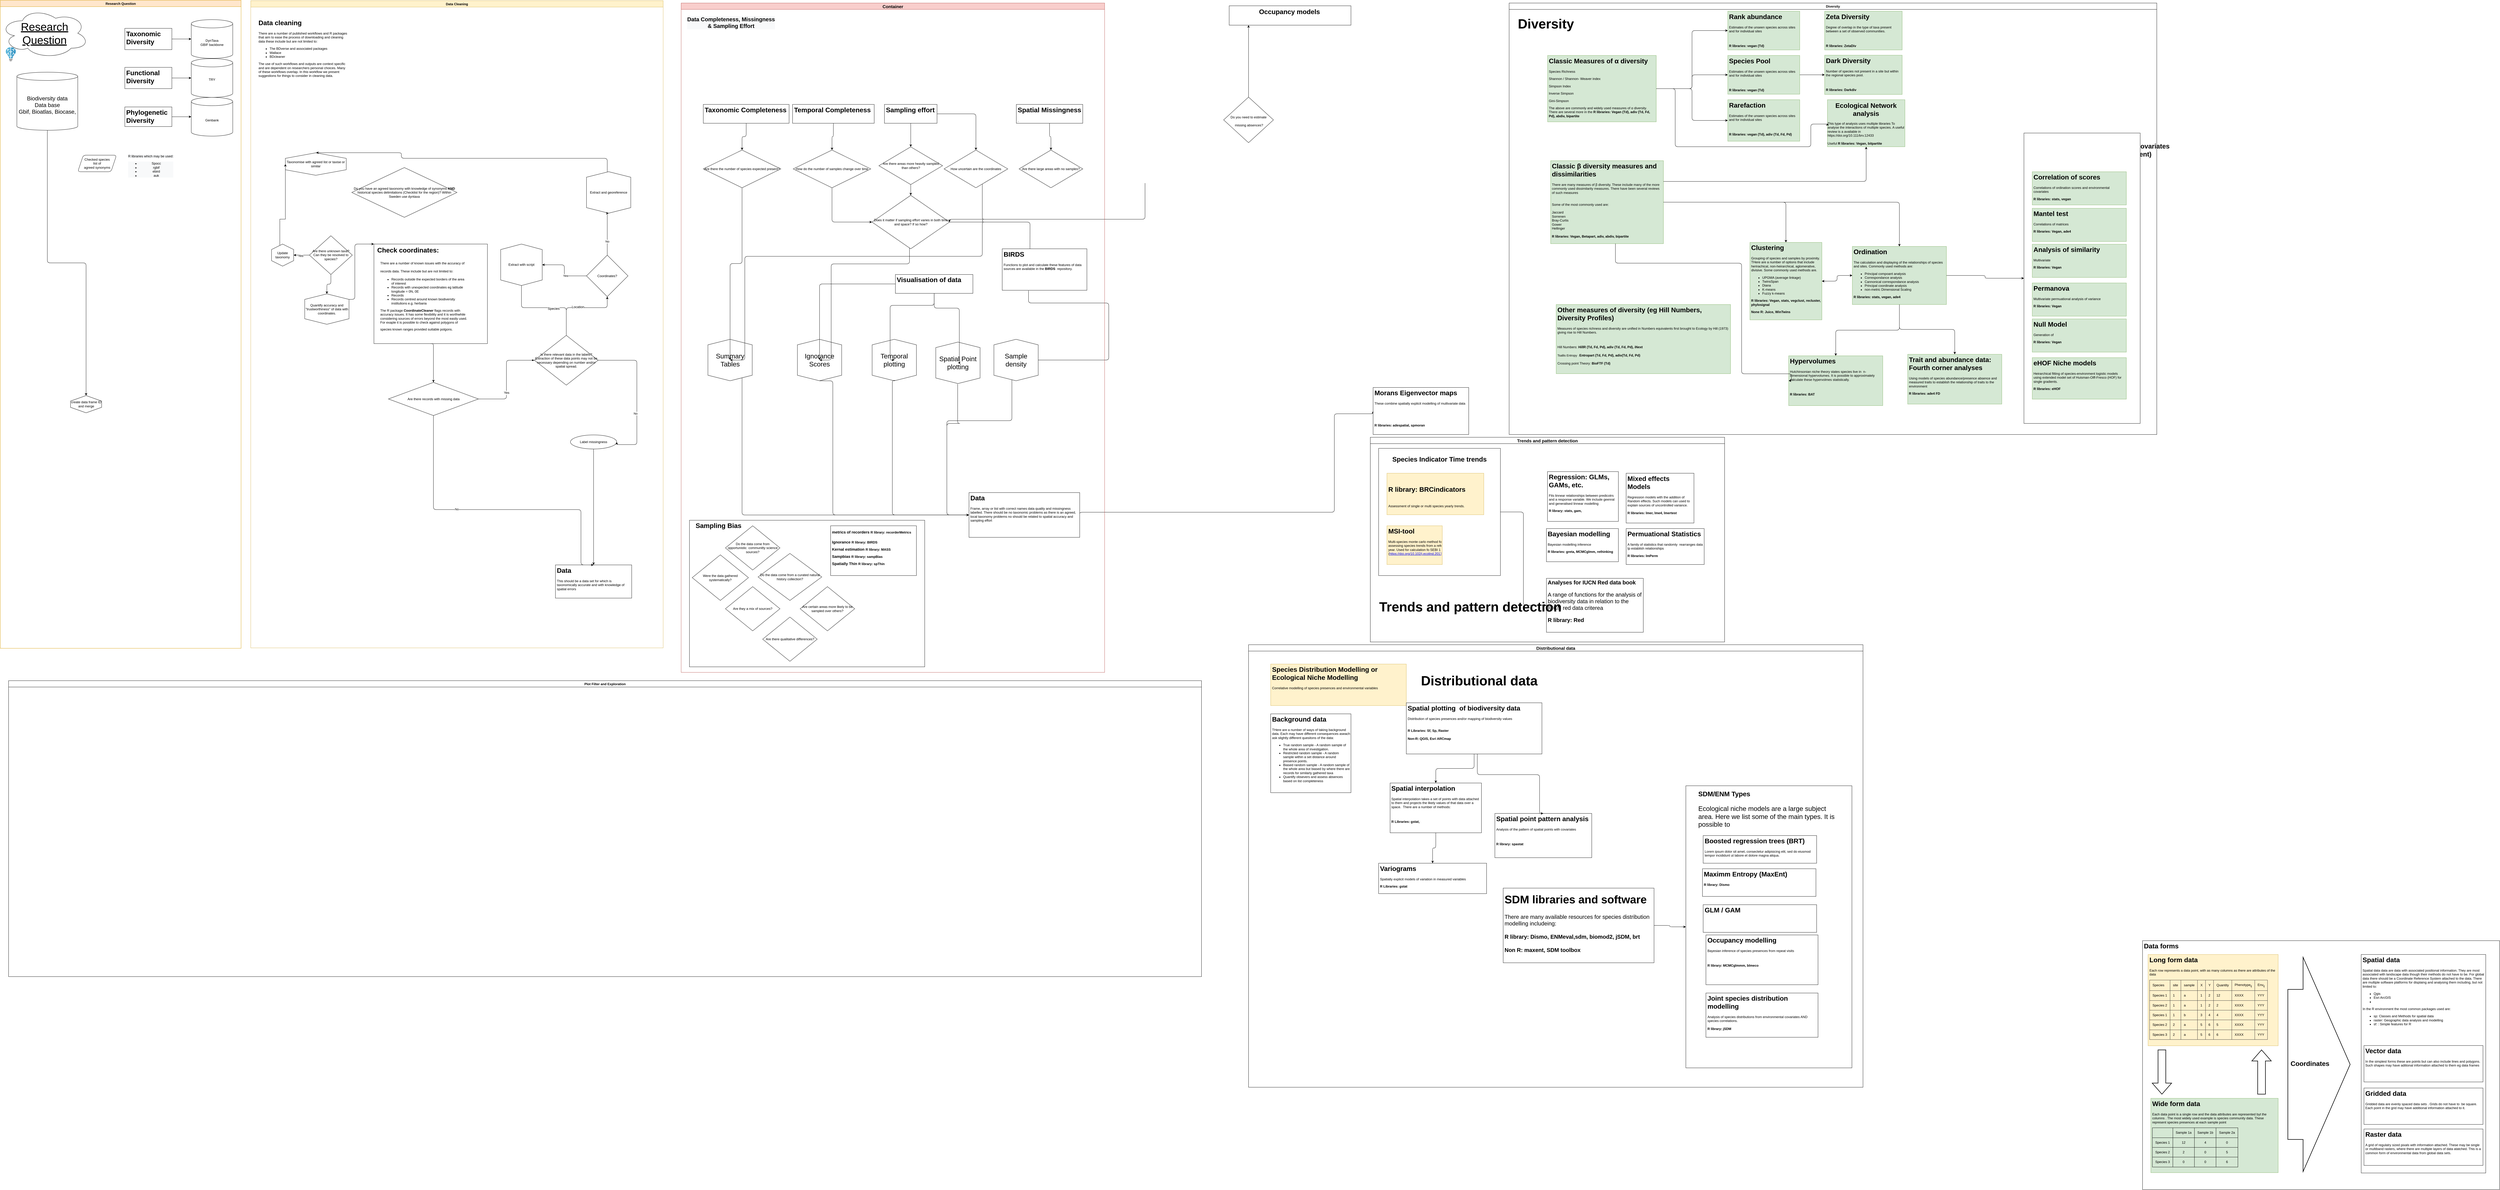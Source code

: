 <mxfile version="13.10.4" type="github">
  <diagram id="C5RBs43oDa-KdzZeNtuy" name="Page-1">
    <mxGraphModel dx="1673" dy="934" grid="1" gridSize="10" guides="1" tooltips="1" connect="1" arrows="1" fold="1" page="1" pageScale="1" pageWidth="3300" pageHeight="2339" math="0" shadow="0">
      <root>
        <mxCell id="WIyWlLk6GJQsqaUBKTNV-0" />
        <mxCell id="WIyWlLk6GJQsqaUBKTNV-1" parent="WIyWlLk6GJQsqaUBKTNV-0" />
        <mxCell id="6e8Cwwr0hj-UMSGpgfXc-20" style="edgeStyle=orthogonalEdgeStyle;rounded=1;orthogonalLoop=1;jettySize=auto;html=1;fontSize=20;entryX=0;entryY=0.5;entryDx=0;entryDy=0;exitX=1;exitY=0.5;exitDx=0;exitDy=0;" parent="WIyWlLk6GJQsqaUBKTNV-1" source="hmOcISKYs5yDdYKpSmGY-7" target="K3oOLh2pZVhGYxKfuLFw-37" edge="1">
          <mxGeometry relative="1" as="geometry">
            <mxPoint x="2380" y="3590" as="targetPoint" />
            <Array as="points">
              <mxPoint x="4820" y="1851" />
              <mxPoint x="4820" y="1495" />
            </Array>
          </mxGeometry>
        </mxCell>
        <mxCell id="Vn1AuMzDJVdrEZINoW1q-0" value="" style="group" parent="WIyWlLk6GJQsqaUBKTNV-1" vertex="1" connectable="0">
          <mxGeometry x="7740" y="3400" width="1290" height="900" as="geometry" />
        </mxCell>
        <mxCell id="K3oOLh2pZVhGYxKfuLFw-12" value="&lt;h1&gt;Data forms&lt;br&gt;&lt;/h1&gt;&lt;p&gt;&lt;br&gt;&lt;/p&gt;" style="text;html=1;spacing=5;spacingTop=-20;whiteSpace=wrap;overflow=hidden;rounded=0;fillColor=#ffffff;strokeColor=#000000;" parent="Vn1AuMzDJVdrEZINoW1q-0" vertex="1">
          <mxGeometry width="1290" height="900" as="geometry" />
        </mxCell>
        <mxCell id="K3oOLh2pZVhGYxKfuLFw-11" value="&lt;h1&gt;Wide form data&lt;br&gt;&lt;/h1&gt;&lt;p&gt;Each data point is a single row and the data attributes are represented byt the columns . The most widely used example is species community data. These represent species presences at each sample point&lt;/p&gt;&lt;p&gt;&lt;/p&gt;&lt;table style=&quot;border: 1px solid rgb(0 , 0 , 0) ; border-collapse: collapse&quot; cellpadding=&quot;10&quot; border=&quot;1&quot;&gt;&lt;tbody&gt;&lt;tr&gt;&lt;td align=&quot;center&quot;&gt;&lt;br&gt;&lt;/td&gt;&lt;td align=&quot;center&quot;&gt;Sample 1a&lt;br&gt;&lt;/td&gt;&lt;td align=&quot;center&quot;&gt;Sample 1b&lt;br&gt;&lt;/td&gt;&lt;td style=&quot;border-collapse: collapse&quot; align=&quot;center&quot;&gt;Sample 2a&lt;br&gt;&lt;/td&gt;&lt;/tr&gt;&lt;tr&gt;&lt;td align=&quot;center&quot;&gt;Species 1&lt;br&gt;&lt;/td&gt;&lt;td align=&quot;center&quot;&gt;12&lt;br&gt;&lt;/td&gt;&lt;td align=&quot;center&quot;&gt;4&lt;br&gt;&lt;/td&gt;&lt;td align=&quot;center&quot;&gt;0&lt;br&gt;&lt;/td&gt;&lt;/tr&gt;&lt;tr&gt;&lt;td align=&quot;center&quot;&gt;Species 2&lt;br&gt;&lt;/td&gt;&lt;td align=&quot;center&quot;&gt;2&lt;br&gt;&lt;/td&gt;&lt;td align=&quot;center&quot;&gt;0&lt;br&gt;&lt;/td&gt;&lt;td align=&quot;center&quot;&gt;5&lt;br&gt;&lt;/td&gt;&lt;/tr&gt;&lt;tr&gt;&lt;td align=&quot;center&quot;&gt;Species 3&lt;br&gt;&lt;/td&gt;&lt;td align=&quot;center&quot;&gt;0&lt;br&gt;&lt;/td&gt;&lt;td align=&quot;center&quot;&gt;0&lt;br&gt;&lt;/td&gt;&lt;td align=&quot;center&quot;&gt;6&lt;br&gt;&lt;/td&gt;&lt;/tr&gt;&lt;/tbody&gt;&lt;/table&gt;&lt;br&gt;&lt;p&gt;&lt;/p&gt;" style="text;html=1;spacing=5;spacingTop=-20;whiteSpace=wrap;overflow=hidden;rounded=0;fillColor=#d5e8d4;strokeColor=#82b366;" parent="Vn1AuMzDJVdrEZINoW1q-0" vertex="1">
          <mxGeometry x="30" y="570" width="460" height="268.79" as="geometry" />
        </mxCell>
        <mxCell id="K3oOLh2pZVhGYxKfuLFw-13" value="&lt;h1&gt;Long form data&lt;br&gt;&lt;/h1&gt;&lt;p&gt;Each row represents a data point, with as many columns as there are attributes of the data&lt;/p&gt;&lt;table style=&quot;border: 1px solid rgb(51 , 51 , 51) ; border-collapse: collapse&quot; cellpadding=&quot;10&quot; border=&quot;1&quot;&gt;&lt;tbody&gt;&lt;tr&gt;&lt;td&gt;Species&lt;br&gt;&lt;/td&gt;&lt;td&gt;site&lt;br&gt;&lt;/td&gt;&lt;td&gt;sample&lt;br&gt;&lt;/td&gt;&lt;td&gt;X&lt;/td&gt;&lt;td&gt;Y&lt;/td&gt;&lt;td&gt;Quantity&lt;/td&gt;&lt;td&gt;Phenotype&lt;sub&gt;ij&lt;/sub&gt;&lt;br&gt;&lt;/td&gt;&lt;td&gt;Env&lt;sub&gt;ij&lt;/sub&gt;&lt;br&gt;&lt;/td&gt;&lt;/tr&gt;&lt;tr&gt;&lt;td&gt;Species 1&lt;br&gt;&lt;/td&gt;&lt;td&gt;1&lt;br&gt;&lt;/td&gt;&lt;td&gt;a&lt;br&gt;&lt;/td&gt;&lt;td&gt;1&lt;br&gt;&lt;/td&gt;&lt;td&gt;2&lt;br&gt;&lt;/td&gt;&lt;td&gt;12&lt;br&gt;&lt;/td&gt;&lt;td&gt;XXXX&lt;br&gt;&lt;/td&gt;&lt;td&gt;YYY&lt;br&gt;&lt;/td&gt;&lt;/tr&gt;&lt;tr&gt;&lt;td&gt;Species 2&lt;br&gt;&lt;/td&gt;&lt;td&gt;1&lt;br&gt;&lt;/td&gt;&lt;td&gt;a&lt;br&gt;&lt;/td&gt;&lt;td&gt;1&lt;br&gt;&lt;/td&gt;&lt;td&gt;2&lt;br&gt;&lt;/td&gt;&lt;td&gt;2&lt;br&gt;&lt;/td&gt;&lt;td&gt;XXXX&lt;br&gt;&lt;/td&gt;&lt;td&gt;YYY&lt;/td&gt;&lt;/tr&gt;&lt;tr&gt;&lt;td&gt;Species 1&lt;br&gt;&lt;/td&gt;&lt;td&gt;1&lt;br&gt;&lt;/td&gt;&lt;td&gt;b&lt;br&gt;&lt;/td&gt;&lt;td&gt;3&lt;br&gt;&lt;/td&gt;&lt;td&gt;4&lt;br&gt;&lt;/td&gt;&lt;td&gt;4&lt;br&gt;&lt;/td&gt;&lt;td&gt;XXXX&lt;br&gt;&lt;/td&gt;&lt;td&gt;YYY&lt;br&gt;&lt;/td&gt;&lt;/tr&gt;&lt;tr&gt;&lt;td&gt;Species 2&lt;br&gt;&lt;/td&gt;&lt;td&gt;2&lt;br&gt;&lt;/td&gt;&lt;td&gt;a&lt;br&gt;&lt;/td&gt;&lt;td&gt;5&lt;br&gt;&lt;/td&gt;&lt;td&gt;6&lt;br&gt;&lt;/td&gt;&lt;td&gt;5&lt;br&gt;&lt;/td&gt;&lt;td&gt;XXXX&lt;br&gt;&lt;/td&gt;&lt;td&gt;YYY&lt;br&gt;&lt;/td&gt;&lt;/tr&gt;&lt;tr&gt;&lt;td&gt;Species 3&lt;br&gt;&lt;/td&gt;&lt;td&gt;2&lt;br&gt;&lt;/td&gt;&lt;td&gt;a&lt;br&gt;&lt;/td&gt;&lt;td&gt;5&lt;br&gt;&lt;/td&gt;&lt;td&gt;6&lt;br&gt;&lt;/td&gt;&lt;td&gt;6&lt;br&gt;&lt;/td&gt;&lt;td&gt;XXXX&lt;br&gt;&lt;/td&gt;&lt;td&gt;YYY&lt;br&gt;&lt;/td&gt;&lt;/tr&gt;&lt;/tbody&gt;&lt;/table&gt;&lt;br&gt;&lt;p&gt;&lt;/p&gt;" style="text;html=1;spacing=5;spacingTop=-20;whiteSpace=wrap;overflow=hidden;rounded=0;fillColor=#fff2cc;strokeColor=#d6b656;" parent="Vn1AuMzDJVdrEZINoW1q-0" vertex="1">
          <mxGeometry x="20" y="50" width="470" height="330" as="geometry" />
        </mxCell>
        <mxCell id="K3oOLh2pZVhGYxKfuLFw-14" value="" style="verticalLabelPosition=bottom;verticalAlign=top;html=1;strokeWidth=2;shape=mxgraph.arrows2.arrow;dy=0.6;dx=40;notch=0;fillColor=#ffffff;rotation=90;" parent="Vn1AuMzDJVdrEZINoW1q-0" vertex="1">
          <mxGeometry x="-10" y="440" width="160" height="70" as="geometry" />
        </mxCell>
        <mxCell id="K3oOLh2pZVhGYxKfuLFw-39" value="" style="verticalLabelPosition=bottom;verticalAlign=top;html=1;strokeWidth=2;shape=mxgraph.arrows2.arrow;dy=0.6;dx=40;notch=0;fillColor=#ffffff;rotation=270;" parent="Vn1AuMzDJVdrEZINoW1q-0" vertex="1">
          <mxGeometry x="350" y="440" width="160" height="70" as="geometry" />
        </mxCell>
        <mxCell id="K3oOLh2pZVhGYxKfuLFw-45" value="" style="group" parent="Vn1AuMzDJVdrEZINoW1q-0" vertex="1" connectable="0">
          <mxGeometry x="790" y="50" width="450" height="790" as="geometry" />
        </mxCell>
        <mxCell id="K3oOLh2pZVhGYxKfuLFw-38" value="&lt;h1&gt;Spatial data&lt;/h1&gt;&lt;div&gt;Spatial data data are data with associated positional information. They are most associated with landscape data though their methods do not have to be. For global data there should be a Coordinate Reference System attached to the data. There are multiple software platforms for displaing and analysing them including, but not limited to:&lt;/div&gt;&lt;div&gt;&lt;ul&gt;&lt;li&gt;Qgis&lt;/li&gt;&lt;li&gt;Esri ArcGIS&lt;/li&gt;&lt;li&gt;&lt;br&gt;&lt;/li&gt;&lt;/ul&gt;&lt;/div&gt;&lt;p&gt;In the R environment the most common packages used are:&lt;/p&gt;&lt;ul&gt;&lt;li&gt;sp: Classes and Methods for spatial data&lt;br&gt;&lt;/li&gt;&lt;li&gt;raster: Geographic data analysis and modelling&lt;br&gt;&lt;/li&gt;&lt;li&gt;sf: : Simple features for R&lt;br&gt;&lt;/li&gt;&lt;/ul&gt;" style="text;html=1;spacing=5;spacingTop=-20;whiteSpace=wrap;overflow=hidden;rounded=0;fillColor=#ffffff;strokeColor=#000000;" parent="K3oOLh2pZVhGYxKfuLFw-45" vertex="1">
          <mxGeometry width="450" height="790.0" as="geometry" />
        </mxCell>
        <mxCell id="K3oOLh2pZVhGYxKfuLFw-42" value="&lt;h1&gt;Vector data &lt;br&gt;&lt;/h1&gt;&lt;p&gt;In the simplest forms these are points but can also include lines and polygons. Such shapes may have aditional information attached to them eg data frames&lt;br&gt;&lt;/p&gt;" style="text;html=1;spacing=5;spacingTop=-20;whiteSpace=wrap;overflow=hidden;rounded=0;fillColor=#ffffff;strokeColor=#000000;" parent="K3oOLh2pZVhGYxKfuLFw-45" vertex="1">
          <mxGeometry x="10" y="329.167" width="430" height="131.667" as="geometry" />
        </mxCell>
        <mxCell id="K3oOLh2pZVhGYxKfuLFw-43" value="&lt;h1&gt;Gridded data&lt;br&gt;&lt;/h1&gt;&lt;p&gt;Gridded data are evenly spaced data sets . Grids do not have to&amp;nbsp; be square. Each point in the grid may have additional information attached to it.&lt;br&gt;&lt;/p&gt;" style="text;html=1;spacing=5;spacingTop=-20;whiteSpace=wrap;overflow=hidden;rounded=0;fillColor=#ffffff;strokeColor=#000000;" parent="K3oOLh2pZVhGYxKfuLFw-45" vertex="1">
          <mxGeometry x="10" y="482.778" width="430" height="131.667" as="geometry" />
        </mxCell>
        <mxCell id="K3oOLh2pZVhGYxKfuLFw-44" value="&lt;h1&gt;Raster data&lt;br&gt;&lt;/h1&gt;&lt;p&gt;A grid of regulalry sized pixals with information attached. These may be single or multiband rasters, where there are multiple layers of data atatched. This is a common form of environmental data from global data sets.&lt;br&gt;&lt;/p&gt;" style="text;html=1;spacing=5;spacingTop=-20;whiteSpace=wrap;overflow=hidden;rounded=0;fillColor=#ffffff;strokeColor=#000000;" parent="K3oOLh2pZVhGYxKfuLFw-45" vertex="1">
          <mxGeometry x="10" y="630.98" width="430" height="131.667" as="geometry" />
        </mxCell>
        <mxCell id="K3oOLh2pZVhGYxKfuLFw-48" value="" style="verticalLabelPosition=bottom;verticalAlign=top;html=1;strokeWidth=2;shape=mxgraph.arrows2.arrow;dy=0.3;dx=170;notch=0;fillColor=#ffffff;rotation=270;direction=south;" parent="Vn1AuMzDJVdrEZINoW1q-0" vertex="1">
          <mxGeometry x="250" y="335" width="775" height="225" as="geometry" />
        </mxCell>
        <mxCell id="K3oOLh2pZVhGYxKfuLFw-49" value="Coordinates" style="text;html=1;strokeColor=none;fillColor=none;align=center;verticalAlign=middle;whiteSpace=wrap;rounded=0;fontSize=24;fontStyle=1" parent="Vn1AuMzDJVdrEZINoW1q-0" vertex="1">
          <mxGeometry x="550" y="415" width="110" height="60" as="geometry" />
        </mxCell>
        <mxCell id="hmOcISKYs5yDdYKpSmGY-2" style="edgeStyle=orthogonalEdgeStyle;rounded=1;orthogonalLoop=1;jettySize=auto;html=1;" parent="WIyWlLk6GJQsqaUBKTNV-1" source="l_WFNnPwY0MCgCIW6E0b-22" edge="1">
          <mxGeometry x="2860" y="277.52" as="geometry">
            <mxPoint x="3720" y="981.48" as="targetPoint" />
          </mxGeometry>
        </mxCell>
        <mxCell id="l_WFNnPwY0MCgCIW6E0b-25" style="edgeStyle=orthogonalEdgeStyle;rounded=1;jumpStyle=arc;orthogonalLoop=1;jettySize=auto;html=1;entryX=1;entryY=0.5;entryDx=0;entryDy=0;" parent="WIyWlLk6GJQsqaUBKTNV-1" target="l_WFNnPwY0MCgCIW6E0b-22" edge="1">
          <mxGeometry x="2860" y="277.52" as="geometry">
            <Array as="points">
              <mxPoint x="4136" y="791.747" />
            </Array>
            <mxPoint x="4136.0" y="661.077" as="sourcePoint" />
          </mxGeometry>
        </mxCell>
        <mxCell id="l_WFNnPwY0MCgCIW6E0b-41" style="edgeStyle=orthogonalEdgeStyle;rounded=1;jumpStyle=arc;orthogonalLoop=1;jettySize=auto;html=1;entryX=0;entryY=0.5;entryDx=0;entryDy=0;" parent="WIyWlLk6GJQsqaUBKTNV-1" target="hmOcISKYs5yDdYKpSmGY-10" edge="1">
          <mxGeometry x="2860" y="277.52" as="geometry">
            <mxPoint x="3715" y="1049.651" as="sourcePoint" />
            <mxPoint x="3887" y="1161.234" as="targetPoint" />
            <Array as="points">
              <mxPoint x="3715" y="1094.426" />
              <mxPoint x="4005" y="1094.426" />
            </Array>
          </mxGeometry>
        </mxCell>
        <mxCell id="awDAAARCZt9qaH9nBusd-7" style="edgeStyle=orthogonalEdgeStyle;rounded=0;orthogonalLoop=1;jettySize=auto;html=1;entryX=0.159;entryY=1;entryDx=0;entryDy=0;entryPerimeter=0;" parent="WIyWlLk6GJQsqaUBKTNV-1" source="yJk_V7Hbr1PSN4Hg7ylu-94" target="awDAAARCZt9qaH9nBusd-3" edge="1">
          <mxGeometry relative="1" as="geometry" />
        </mxCell>
        <mxCell id="yJk_V7Hbr1PSN4Hg7ylu-94" value="&lt;font style=&quot;font-size: 12px&quot;&gt;Do you need to estimate&lt;br&gt;&amp;nbsp;missing absences?&lt;/font&gt;" style="rhombus;whiteSpace=wrap;html=1;strokeColor=#000000;fillColor=#ffffff;gradientColor=none;fontSize=24;" parent="WIyWlLk6GJQsqaUBKTNV-1" vertex="1">
          <mxGeometry x="4420" y="350" width="180" height="165" as="geometry" />
        </mxCell>
        <mxCell id="K3oOLh2pZVhGYxKfuLFw-37" value="&lt;h1&gt;Morans Eigenvector maps&lt;br&gt;&lt;/h1&gt;&lt;p&gt;These combine spatially explicit modelling of multivariate data&lt;/p&gt;&lt;p&gt;&lt;br&gt;&lt;/p&gt;&lt;p&gt;&lt;br&gt;&lt;/p&gt;&lt;p&gt;&lt;b&gt;R libraries: adespatial, spmoran&lt;/b&gt;&lt;br&gt;&lt;/p&gt;" style="text;html=1;spacing=5;spacingTop=-20;whiteSpace=wrap;overflow=hidden;rounded=0;fillColor=#ffffff;strokeColor=#000000;" parent="WIyWlLk6GJQsqaUBKTNV-1" vertex="1">
          <mxGeometry x="4960" y="1400" width="345.5" height="170" as="geometry" />
        </mxCell>
        <mxCell id="kHVZ-IwuB8bhGgUG1t6H-31" style="edgeStyle=orthogonalEdgeStyle;rounded=1;orthogonalLoop=1;jettySize=auto;html=1;exitX=0.5;exitY=1;exitDx=0;exitDy=0;fontSize=24;" parent="WIyWlLk6GJQsqaUBKTNV-1" edge="1">
          <mxGeometry x="6610" y="1714.13" as="geometry">
            <mxPoint x="6707" y="2084.13" as="sourcePoint" />
            <mxPoint x="6707" y="2084.13" as="targetPoint" />
          </mxGeometry>
        </mxCell>
        <mxCell id="yJk_V7Hbr1PSN4Hg7ylu-46" value="Research Question" style="swimlane;fillColor=#ffe6cc;strokeColor=#d79b00;" parent="WIyWlLk6GJQsqaUBKTNV-1" vertex="1">
          <mxGeometry y="3.331e-16" width="870" height="2343" as="geometry">
            <mxRectangle y="0.86" width="90" height="23" as="alternateBounds" />
          </mxGeometry>
        </mxCell>
        <mxCell id="K3oOLh2pZVhGYxKfuLFw-25" value="&lt;h1&gt;Functional Diversity&lt;/h1&gt;" style="text;html=1;spacing=5;spacingTop=-20;whiteSpace=wrap;overflow=hidden;rounded=0;fontSize=12;fillColor=#ffffff;strokeColor=#000000;" parent="yJk_V7Hbr1PSN4Hg7ylu-46" vertex="1">
          <mxGeometry x="450" y="242.5" width="170" height="77" as="geometry" />
        </mxCell>
        <mxCell id="yJk_V7Hbr1PSN4Hg7ylu-130" style="edgeStyle=orthogonalEdgeStyle;rounded=0;orthogonalLoop=1;jettySize=auto;html=1;" parent="yJk_V7Hbr1PSN4Hg7ylu-46" source="K3oOLh2pZVhGYxKfuLFw-26" target="yJk_V7Hbr1PSN4Hg7ylu-129" edge="1">
          <mxGeometry relative="1" as="geometry" />
        </mxCell>
        <mxCell id="K3oOLh2pZVhGYxKfuLFw-26" value="&lt;h1&gt;Taxonomic&amp;nbsp; Diversity&lt;/h1&gt;" style="text;html=1;spacing=5;spacingTop=-20;whiteSpace=wrap;overflow=hidden;rounded=0;fontSize=12;fillColor=#ffffff;strokeColor=#000000;" parent="yJk_V7Hbr1PSN4Hg7ylu-46" vertex="1">
          <mxGeometry x="450" y="101.5" width="170" height="77" as="geometry" />
        </mxCell>
        <mxCell id="w-YvjRMWvmcFSU0H_ef8-19" value="&lt;h1&gt;Phylogenetic Diversity&lt;/h1&gt;" style="text;html=1;spacing=5;spacingTop=-20;whiteSpace=wrap;overflow=hidden;rounded=0;fontSize=12;fillColor=#ffffff;strokeColor=#000000;" parent="yJk_V7Hbr1PSN4Hg7ylu-46" vertex="1">
          <mxGeometry x="450" y="385.71" width="170" height="70.86" as="geometry" />
        </mxCell>
        <mxCell id="kHVZ-IwuB8bhGgUG1t6H-11" style="edgeStyle=orthogonalEdgeStyle;rounded=1;orthogonalLoop=1;jettySize=auto;html=1;exitX=1;exitY=0.5;exitDx=0;exitDy=0;" parent="yJk_V7Hbr1PSN4Hg7ylu-46" source="K3oOLh2pZVhGYxKfuLFw-25" target="kHVZ-IwuB8bhGgUG1t6H-10" edge="1">
          <mxGeometry x="100" y="4.64" as="geometry">
            <Array as="points" />
          </mxGeometry>
        </mxCell>
        <mxCell id="yJk_V7Hbr1PSN4Hg7ylu-3" style="edgeStyle=orthogonalEdgeStyle;rounded=0;orthogonalLoop=1;jettySize=auto;html=1;entryX=0;entryY=0.5;entryDx=0;entryDy=0;entryPerimeter=0;" parent="yJk_V7Hbr1PSN4Hg7ylu-46" source="w-YvjRMWvmcFSU0H_ef8-19" target="kHVZ-IwuB8bhGgUG1t6H-1" edge="1">
          <mxGeometry x="100" y="4.64" as="geometry" />
        </mxCell>
        <mxCell id="i0vj7bkVoeIxhTv1__Wb-21" value="&lt;u&gt;Research Question&lt;/u&gt;" style="ellipse;shape=cloud;whiteSpace=wrap;html=1;strokeColor=#000000;fillColor=#ffffff;gradientColor=none;fontSize=40;" parent="yJk_V7Hbr1PSN4Hg7ylu-46" vertex="1">
          <mxGeometry y="29.14" width="320" height="180" as="geometry" />
        </mxCell>
        <mxCell id="i0vj7bkVoeIxhTv1__Wb-69" value="Checked species &lt;br&gt;list of &lt;br&gt;agreed synonyms" style="shape=parallelogram;perimeter=parallelogramPerimeter;whiteSpace=wrap;html=1;fixedSize=1;labelBackgroundColor=none;strokeColor=#000000;fillColor=#ffffff;gradientColor=#ffffff;fontSize=12;rounded=1;" parent="yJk_V7Hbr1PSN4Hg7ylu-46" vertex="1">
          <mxGeometry x="280" y="560" width="140" height="60" as="geometry" />
        </mxCell>
        <mxCell id="iHcdqhV0YViVewFqACI8-0" value="&lt;div style=&quot;font-size: 20px&quot;&gt;&lt;font style=&quot;font-size: 20px&quot;&gt;Biodiversity data&lt;/font&gt;&lt;/div&gt;&lt;div style=&quot;font-size: 20px&quot;&gt;&lt;font style=&quot;font-size: 20px&quot;&gt;Data base&lt;/font&gt;&lt;/div&gt;&lt;div style=&quot;font-size: 20px&quot;&gt;&lt;font style=&quot;font-size: 20px&quot;&gt;Gbif, Bioatlas, Biocase,&lt;/font&gt;&lt;/div&gt;" style="shape=cylinder3;whiteSpace=wrap;html=1;boundedLbl=1;backgroundOutline=1;size=15;" parent="yJk_V7Hbr1PSN4Hg7ylu-46" vertex="1">
          <mxGeometry x="60" y="260" width="220" height="210" as="geometry" />
        </mxCell>
        <mxCell id="aXcIpb9wPaynXJKiq8YG-51" value="create data frame ID and merge" style="shape=hexagon;perimeter=hexagonPerimeter2;whiteSpace=wrap;html=1;fixedSize=1;direction=south;" parent="yJk_V7Hbr1PSN4Hg7ylu-46" vertex="1">
          <mxGeometry x="253.75" y="1429.14" width="112.5" height="62.5" as="geometry" />
        </mxCell>
        <mxCell id="i0vj7bkVoeIxhTv1__Wb-99" style="edgeStyle=orthogonalEdgeStyle;rounded=1;orthogonalLoop=1;jettySize=auto;html=1;entryX=0;entryY=0.5;entryDx=0;entryDy=0;fontSize=12;" parent="yJk_V7Hbr1PSN4Hg7ylu-46" source="iHcdqhV0YViVewFqACI8-0" target="aXcIpb9wPaynXJKiq8YG-51" edge="1">
          <mxGeometry y="-3.86" as="geometry">
            <Array as="points" />
          </mxGeometry>
        </mxCell>
        <mxCell id="kHVZ-IwuB8bhGgUG1t6H-1" value="Genbank" style="shape=cylinder3;whiteSpace=wrap;html=1;boundedLbl=1;backgroundOutline=1;size=15;" parent="yJk_V7Hbr1PSN4Hg7ylu-46" vertex="1">
          <mxGeometry x="690" y="351.14" width="150" height="140" as="geometry" />
        </mxCell>
        <mxCell id="kHVZ-IwuB8bhGgUG1t6H-10" value="&lt;div&gt;TRY&lt;br&gt;&lt;/div&gt;&lt;div&gt;&lt;br&gt;&lt;/div&gt;" style="shape=cylinder3;whiteSpace=wrap;html=1;boundedLbl=1;backgroundOutline=1;size=15;" parent="yJk_V7Hbr1PSN4Hg7ylu-46" vertex="1">
          <mxGeometry x="690" y="211.0" width="150" height="140" as="geometry" />
        </mxCell>
        <mxCell id="yJk_V7Hbr1PSN4Hg7ylu-129" value="DynTaxa&lt;br&gt;GBIF backbone" style="shape=cylinder3;whiteSpace=wrap;html=1;boundedLbl=1;backgroundOutline=1;size=15;" parent="yJk_V7Hbr1PSN4Hg7ylu-46" vertex="1">
          <mxGeometry x="690" y="70" width="150" height="140" as="geometry" />
        </mxCell>
        <mxCell id="gclnOcu_DNjMdLOXnFwR-0" value="&lt;div style=&quot;color: rgb(0, 0, 0); font-family: helvetica; font-size: 12px; font-style: normal; font-weight: 400; letter-spacing: normal; text-align: center; text-indent: 0px; text-transform: none; word-spacing: 0px; background-color: rgb(248, 249, 250);&quot;&gt;R libraries which may be used:&lt;/div&gt;&lt;div style=&quot;color: rgb(0, 0, 0); font-family: helvetica; font-size: 12px; font-style: normal; font-weight: 400; letter-spacing: normal; text-align: center; text-indent: 0px; text-transform: none; word-spacing: 0px; background-color: rgb(248, 249, 250);&quot;&gt;&lt;ul&gt;&lt;li&gt;Spocc&lt;/li&gt;&lt;li&gt;rgbif&lt;/li&gt;&lt;li&gt;ebird&lt;/li&gt;&lt;li&gt;auk&lt;/li&gt;&lt;/ul&gt;&lt;/div&gt;" style="text;whiteSpace=wrap;html=1;" vertex="1" parent="yJk_V7Hbr1PSN4Hg7ylu-46">
          <mxGeometry x="460" y="550" width="190" height="110" as="geometry" />
        </mxCell>
        <mxCell id="gclnOcu_DNjMdLOXnFwR-2" value="" style="aspect=fixed;html=1;points=[];align=center;image;fontSize=12;image=img/lib/mscae/Batch_AI.svg;" vertex="1" parent="yJk_V7Hbr1PSN4Hg7ylu-46">
          <mxGeometry x="20" y="170" width="36" height="50" as="geometry" />
        </mxCell>
        <mxCell id="yJk_V7Hbr1PSN4Hg7ylu-125" value="" style="group;" parent="WIyWlLk6GJQsqaUBKTNV-1" vertex="1" connectable="0">
          <mxGeometry x="905" y="1.5" width="1490" height="2340" as="geometry" />
        </mxCell>
        <mxCell id="yJk_V7Hbr1PSN4Hg7ylu-122" value="Data Cleaning" style="swimlane;container=1;fillColor=#fff2cc;strokeColor=#d6b656;" parent="yJk_V7Hbr1PSN4Hg7ylu-125" vertex="1">
          <mxGeometry width="1490" height="2340" as="geometry">
            <mxRectangle width="90" height="23" as="alternateBounds" />
          </mxGeometry>
        </mxCell>
        <mxCell id="iHcdqhV0YViVewFqACI8-140" value="Extract with script" style="shape=hexagon;perimeter=hexagonPerimeter2;whiteSpace=wrap;html=1;fixedSize=1;fontSize=12;rotation=0;direction=south;" parent="yJk_V7Hbr1PSN4Hg7ylu-122" vertex="1">
          <mxGeometry x="903" y="879.86" width="150" height="150" as="geometry" />
        </mxCell>
        <mxCell id="iHcdqhV0YViVewFqACI8-139" value="Extract and georeference" style="shape=hexagon;perimeter=hexagonPerimeter2;whiteSpace=wrap;html=1;fixedSize=1;rotation=0;direction=south;" parent="yJk_V7Hbr1PSN4Hg7ylu-122" vertex="1">
          <mxGeometry x="1213" y="618.27" width="160" height="150" as="geometry" />
        </mxCell>
        <mxCell id="aXcIpb9wPaynXJKiq8YG-29" value="Coordinates?" style="rhombus;whiteSpace=wrap;html=1;" parent="yJk_V7Hbr1PSN4Hg7ylu-122" vertex="1">
          <mxGeometry x="1213" y="920" width="150" height="150" as="geometry" />
        </mxCell>
        <mxCell id="aXcIpb9wPaynXJKiq8YG-33" style="edgeStyle=orthogonalEdgeStyle;rounded=1;orthogonalLoop=1;jettySize=auto;html=1;entryX=1;entryY=0.5;entryDx=0;entryDy=0;exitX=0.5;exitY=0;exitDx=0;exitDy=0;" parent="yJk_V7Hbr1PSN4Hg7ylu-122" source="aXcIpb9wPaynXJKiq8YG-29" target="iHcdqhV0YViVewFqACI8-139" edge="1">
          <mxGeometry x="45" y="540.72" as="geometry">
            <Array as="points">
              <mxPoint x="1288" y="829.86" />
              <mxPoint x="1288" y="829.86" />
            </Array>
          </mxGeometry>
        </mxCell>
        <mxCell id="PL2IbDTsPNTnv49MF6vK-0" value="No" style="edgeLabel;html=1;align=center;verticalAlign=middle;resizable=0;points=[];" parent="aXcIpb9wPaynXJKiq8YG-33" vertex="1" connectable="0">
          <mxGeometry x="-0.365" relative="1" as="geometry">
            <mxPoint as="offset" />
          </mxGeometry>
        </mxCell>
        <mxCell id="aXcIpb9wPaynXJKiq8YG-34" style="edgeStyle=orthogonalEdgeStyle;rounded=1;orthogonalLoop=1;jettySize=auto;html=1;entryX=0.5;entryY=0;entryDx=0;entryDy=0;" parent="yJk_V7Hbr1PSN4Hg7ylu-122" source="aXcIpb9wPaynXJKiq8YG-29" target="iHcdqhV0YViVewFqACI8-140" edge="1">
          <mxGeometry x="45" y="540.72" as="geometry" />
        </mxCell>
        <mxCell id="aXcIpb9wPaynXJKiq8YG-35" value="Yes" style="edgeLabel;html=1;align=center;verticalAlign=middle;resizable=0;points=[];" parent="aXcIpb9wPaynXJKiq8YG-34" vertex="1" connectable="0">
          <mxGeometry x="-0.238" y="-1" relative="1" as="geometry">
            <mxPoint as="offset" />
          </mxGeometry>
        </mxCell>
        <mxCell id="iHcdqhV0YViVewFqACI8-173" value="&lt;div&gt;Is there relevant data in the labels?&lt;/div&gt;&lt;div&gt;Extraction of these data points may not be necessary depending on number and/or spatial spread. &lt;br&gt;&lt;/div&gt;" style="rhombus;whiteSpace=wrap;html=1;fontSize=12;" parent="yJk_V7Hbr1PSN4Hg7ylu-122" vertex="1">
          <mxGeometry x="1025" y="1210.0" width="230" height="180" as="geometry" />
        </mxCell>
        <mxCell id="w-YvjRMWvmcFSU0H_ef8-48" style="edgeStyle=orthogonalEdgeStyle;rounded=1;orthogonalLoop=1;jettySize=auto;html=1;entryX=1;entryY=0.5;entryDx=0;entryDy=0;startArrow=none;startFill=0;endArrow=none;endFill=0;fontSize=24;" parent="yJk_V7Hbr1PSN4Hg7ylu-122" source="iHcdqhV0YViVewFqACI8-173" target="iHcdqhV0YViVewFqACI8-140" edge="1">
          <mxGeometry x="45" y="540.72" as="geometry">
            <Array as="points">
              <mxPoint x="1140" y="1109.86" />
              <mxPoint x="978" y="1109.86" />
            </Array>
          </mxGeometry>
        </mxCell>
        <mxCell id="w-YvjRMWvmcFSU0H_ef8-49" value="&lt;font style=&quot;font-size: 12px&quot;&gt;Species&lt;/font&gt;" style="edgeLabel;html=1;align=center;verticalAlign=middle;resizable=0;points=[];fontSize=24;" parent="w-YvjRMWvmcFSU0H_ef8-48" vertex="1" connectable="0">
          <mxGeometry x="-0.147" y="-1" relative="1" as="geometry">
            <mxPoint as="offset" />
          </mxGeometry>
        </mxCell>
        <mxCell id="aXcIpb9wPaynXJKiq8YG-30" value="" style="endArrow=classic;html=1;edgeStyle=orthogonalEdgeStyle;entryX=0.5;entryY=1;entryDx=0;entryDy=0;exitX=0.5;exitY=0;exitDx=0;exitDy=0;" parent="yJk_V7Hbr1PSN4Hg7ylu-122" source="iHcdqhV0YViVewFqACI8-173" target="aXcIpb9wPaynXJKiq8YG-29" edge="1">
          <mxGeometry x="45" y="540.72" width="50" height="50" as="geometry">
            <mxPoint x="1463" y="1472.36" as="sourcePoint" />
            <mxPoint x="1513" y="1422.36" as="targetPoint" />
            <Array as="points">
              <mxPoint x="1140" y="1109.86" />
              <mxPoint x="1288" y="1109.86" />
            </Array>
          </mxGeometry>
        </mxCell>
        <mxCell id="aXcIpb9wPaynXJKiq8YG-31" value="&lt;font style=&quot;font-size: 12px&quot;&gt;Location&lt;br&gt;&lt;/font&gt;" style="edgeLabel;html=1;align=center;verticalAlign=middle;resizable=0;points=[];" parent="aXcIpb9wPaynXJKiq8YG-30" vertex="1" connectable="0">
          <mxGeometry x="0.176" y="4" relative="1" as="geometry">
            <mxPoint x="-28" y="1" as="offset" />
          </mxGeometry>
        </mxCell>
        <mxCell id="w-YvjRMWvmcFSU0H_ef8-57" value="" style="group" parent="yJk_V7Hbr1PSN4Hg7ylu-122" vertex="1" connectable="0">
          <mxGeometry x="445" y="879.86" width="410" height="360" as="geometry" />
        </mxCell>
        <mxCell id="w-YvjRMWvmcFSU0H_ef8-54" value="" style="rounded=0;whiteSpace=wrap;html=1;strokeColor=#000000;fillColor=#ffffff;fontSize=24;" parent="w-YvjRMWvmcFSU0H_ef8-57" vertex="1">
          <mxGeometry width="410.0" height="360" as="geometry" />
        </mxCell>
        <mxCell id="w-YvjRMWvmcFSU0H_ef8-55" value="&lt;b&gt;Check coordinates:&lt;/b&gt;" style="text;html=1;strokeColor=none;fillColor=none;align=left;verticalAlign=middle;whiteSpace=wrap;rounded=0;fontSize=24;" parent="w-YvjRMWvmcFSU0H_ef8-57" vertex="1">
          <mxGeometry x="10.25" y="11.25" width="317.75" height="22.5" as="geometry" />
        </mxCell>
        <mxCell id="w-YvjRMWvmcFSU0H_ef8-56" value="&lt;font style=&quot;font-size: 12px&quot;&gt;There are a number of known issues with the accuracy of records data. These include but are not limited to:&lt;/font&gt;&lt;br&gt;&lt;ul style=&quot;font-size: 12px&quot;&gt;&lt;li&gt;Records outside the expected borders of the area of interest&lt;br&gt;&lt;/li&gt;&lt;li&gt;Records with unexpected coordinates eg latitude longitude = 0N, 0E&lt;/li&gt;&lt;li&gt;Records&lt;br&gt;&lt;/li&gt;&lt;li&gt;Records centred around known biodiversity institutions e.g. herbaria&lt;br&gt;&lt;/li&gt;&lt;/ul&gt;&lt;div style=&quot;font-size: 12px&quot;&gt;The R package &lt;b&gt;CoordinateCleaner &lt;/b&gt;flags records with accuracy issues. It has some flexibility and it is worthwhile considering sources of errors beyond the most easily used. For exaple it is possible to check against polygons of species known ranges provided suitable polgons.&lt;font style=&quot;font-size: 23px&quot;&gt;&lt;br&gt;&lt;/font&gt;&lt;/div&gt;" style="text;html=1;strokeColor=none;fillColor=none;align=left;verticalAlign=middle;whiteSpace=wrap;rounded=0;fontSize=24;" parent="w-YvjRMWvmcFSU0H_ef8-57" vertex="1">
          <mxGeometry x="20.5" y="78.75" width="317.75" height="210.938" as="geometry" />
        </mxCell>
        <mxCell id="i0vj7bkVoeIxhTv1__Wb-88" value="Are there unknown taxa? Can they be resolved to species?" style="rhombus;whiteSpace=wrap;html=1;rounded=0;labelBackgroundColor=none;strokeColor=#000000;fillColor=#ffffff;gradientColor=#ffffff;fontSize=12;" parent="yJk_V7Hbr1PSN4Hg7ylu-122" vertex="1">
          <mxGeometry x="212" y="849.86" width="155" height="140" as="geometry" />
        </mxCell>
        <mxCell id="i0vj7bkVoeIxhTv1__Wb-92" value="Update taxonomy" style="shape=hexagon;perimeter=hexagonPerimeter2;whiteSpace=wrap;html=1;fixedSize=1;rounded=0;labelBackgroundColor=none;strokeColor=#000000;fillColor=#ffffff;gradientColor=#ffffff;fontSize=12;direction=south;" parent="yJk_V7Hbr1PSN4Hg7ylu-122" vertex="1">
          <mxGeometry x="75" y="879.86" width="80" height="80" as="geometry" />
        </mxCell>
        <mxCell id="i0vj7bkVoeIxhTv1__Wb-94" style="edgeStyle=orthogonalEdgeStyle;rounded=1;orthogonalLoop=1;jettySize=auto;html=1;entryX=0.5;entryY=0;entryDx=0;entryDy=0;fontSize=12;" parent="yJk_V7Hbr1PSN4Hg7ylu-122" source="i0vj7bkVoeIxhTv1__Wb-88" target="i0vj7bkVoeIxhTv1__Wb-92" edge="1">
          <mxGeometry x="45" y="540.72" as="geometry" />
        </mxCell>
        <mxCell id="i0vj7bkVoeIxhTv1__Wb-95" value="Yes" style="edgeLabel;html=1;align=center;verticalAlign=middle;resizable=0;points=[];fontSize=12;" parent="i0vj7bkVoeIxhTv1__Wb-94" vertex="1" connectable="0">
          <mxGeometry x="0.145" y="2" relative="1" as="geometry">
            <mxPoint as="offset" />
          </mxGeometry>
        </mxCell>
        <mxCell id="iHcdqhV0YViVewFqACI8-179" value="Label missingness" style="ellipse;whiteSpace=wrap;html=1;fontSize=12;" parent="yJk_V7Hbr1PSN4Hg7ylu-122" vertex="1">
          <mxGeometry x="1155.002" y="1570.003" width="167.171" height="50.854" as="geometry" />
        </mxCell>
        <mxCell id="aXcIpb9wPaynXJKiq8YG-0" style="edgeStyle=orthogonalEdgeStyle;rounded=1;orthogonalLoop=1;jettySize=auto;html=1;entryX=1;entryY=0.5;entryDx=0;entryDy=0;exitX=1;exitY=0.5;exitDx=0;exitDy=0;" parent="yJk_V7Hbr1PSN4Hg7ylu-122" source="iHcdqhV0YViVewFqACI8-173" target="iHcdqhV0YViVewFqACI8-179" edge="1">
          <mxGeometry x="45" y="540.72" as="geometry">
            <mxPoint x="955" y="1399.86" as="targetPoint" />
            <Array as="points">
              <mxPoint x="1395" y="1300" />
              <mxPoint x="1395" y="1605" />
            </Array>
          </mxGeometry>
        </mxCell>
        <mxCell id="aXcIpb9wPaynXJKiq8YG-48" value="No" style="edgeLabel;html=1;align=center;verticalAlign=middle;resizable=0;points=[];" parent="aXcIpb9wPaynXJKiq8YG-0" vertex="1" connectable="0">
          <mxGeometry x="0.26" y="-5" relative="1" as="geometry">
            <mxPoint as="offset" />
          </mxGeometry>
        </mxCell>
        <mxCell id="mfQDYrMZqN6Y804PRQHQ-8" value="&lt;h1&gt;Data&lt;/h1&gt;&lt;p&gt;This should be a data set for which is taxonomically accurate and with knowledge of spatial errors &lt;br&gt;&lt;/p&gt;" style="text;html=1;spacing=5;spacingTop=-20;whiteSpace=wrap;overflow=hidden;rounded=0;fillColor=#ffffff;strokeColor=#000000;" parent="yJk_V7Hbr1PSN4Hg7ylu-122" vertex="1">
          <mxGeometry x="1100.84" y="2040.0" width="275.5" height="120" as="geometry" />
        </mxCell>
        <mxCell id="mfQDYrMZqN6Y804PRQHQ-9" style="edgeStyle=orthogonalEdgeStyle;rounded=1;orthogonalLoop=1;jettySize=auto;html=1;entryX=0.5;entryY=0;entryDx=0;entryDy=0;exitX=0.5;exitY=1;exitDx=0;exitDy=0;" parent="yJk_V7Hbr1PSN4Hg7ylu-122" source="iHcdqhV0YViVewFqACI8-179" target="mfQDYrMZqN6Y804PRQHQ-8" edge="1">
          <mxGeometry relative="1" as="geometry">
            <Array as="points">
              <mxPoint x="1239" y="2000" />
            </Array>
          </mxGeometry>
        </mxCell>
        <mxCell id="aXcIpb9wPaynXJKiq8YG-22" value="&lt;h1&gt;Data cleaning&lt;br&gt;&lt;/h1&gt;&lt;p&gt;There are a number of published workflows and R packages that aim to ease the process of downloading and cleaning data these include but are not limited to: &lt;br&gt;&lt;/p&gt;&lt;ul&gt;&lt;li&gt;The BDverse and associated packages&lt;br&gt;&lt;/li&gt;&lt;li&gt;Wallace&lt;/li&gt;&lt;li&gt;BDcleaner&lt;/li&gt;&lt;/ul&gt;&lt;div&gt;The use of such workflows and outputs are context specific and are dependent on researchers personal choices. Many of these workflows overlap. In this workflow we present suggestions for things to consider in cleaning data.&lt;br&gt;&lt;/div&gt;&lt;div&gt;&lt;br&gt;&lt;/div&gt;&lt;br&gt;&lt;p&gt;&lt;br&gt;&lt;/p&gt;" style="text;html=1;strokeColor=none;fillColor=none;spacing=5;spacingTop=-20;whiteSpace=wrap;overflow=hidden;rounded=0;" parent="yJk_V7Hbr1PSN4Hg7ylu-122" vertex="1">
          <mxGeometry x="23" y="60" width="332" height="230" as="geometry" />
        </mxCell>
        <mxCell id="i0vj7bkVoeIxhTv1__Wb-87" value="Taxonomise with agreed list or taxise or similar" style="shape=hexagon;perimeter=hexagonPerimeter2;whiteSpace=wrap;html=1;fixedSize=1;rounded=0;labelBackgroundColor=none;strokeColor=#000000;fillColor=#ffffff;gradientColor=#ffffff;fontSize=12;direction=south;" parent="yJk_V7Hbr1PSN4Hg7ylu-122" vertex="1">
          <mxGeometry x="125" y="550.0" width="220" height="81.21" as="geometry" />
        </mxCell>
        <mxCell id="i0vj7bkVoeIxhTv1__Wb-105" style="edgeStyle=orthogonalEdgeStyle;rounded=1;orthogonalLoop=1;jettySize=auto;html=1;entryX=-0.005;entryY=0.495;entryDx=0;entryDy=0;fontSize=12;entryPerimeter=0;" parent="yJk_V7Hbr1PSN4Hg7ylu-122" source="iHcdqhV0YViVewFqACI8-139" target="i0vj7bkVoeIxhTv1__Wb-87" edge="1">
          <mxGeometry x="45" y="540.72" as="geometry">
            <Array as="points">
              <mxPoint x="1288" y="569.86" />
              <mxPoint x="544" y="569.86" />
            </Array>
          </mxGeometry>
        </mxCell>
        <mxCell id="0EG8Ja6DzPZJZKJsx15a-1" style="edgeStyle=orthogonalEdgeStyle;rounded=0;orthogonalLoop=1;jettySize=auto;html=1;entryX=0.5;entryY=1;entryDx=0;entryDy=0;" parent="yJk_V7Hbr1PSN4Hg7ylu-122" source="i0vj7bkVoeIxhTv1__Wb-92" target="i0vj7bkVoeIxhTv1__Wb-87" edge="1">
          <mxGeometry x="45" y="540.72" as="geometry">
            <Array as="points">
              <mxPoint x="105" y="789.86" />
            </Array>
          </mxGeometry>
        </mxCell>
        <mxCell id="iHcdqhV0YViVewFqACI8-45" value="Are there records with missing data " style="rhombus;whiteSpace=wrap;html=1;fontSize=12;" parent="yJk_V7Hbr1PSN4Hg7ylu-122" vertex="1">
          <mxGeometry x="497.5" y="1380.0" width="325" height="120" as="geometry" />
        </mxCell>
        <mxCell id="iHcdqhV0YViVewFqACI8-177" style="edgeStyle=orthogonalEdgeStyle;rounded=1;jumpStyle=arc;orthogonalLoop=1;jettySize=auto;html=1;endArrow=blockThin;endFill=1;fontSize=12;" parent="yJk_V7Hbr1PSN4Hg7ylu-122" source="iHcdqhV0YViVewFqACI8-45" target="iHcdqhV0YViVewFqACI8-173" edge="1">
          <mxGeometry x="45" y="540.72" as="geometry" />
        </mxCell>
        <mxCell id="iHcdqhV0YViVewFqACI8-178" value="Yes" style="edgeLabel;html=1;align=center;verticalAlign=middle;resizable=0;points=[];fontSize=12;" parent="iHcdqhV0YViVewFqACI8-177" vertex="1" connectable="0">
          <mxGeometry x="-0.273" relative="1" as="geometry">
            <mxPoint as="offset" />
          </mxGeometry>
        </mxCell>
        <mxCell id="w-YvjRMWvmcFSU0H_ef8-60" style="edgeStyle=orthogonalEdgeStyle;rounded=1;orthogonalLoop=1;jettySize=auto;html=1;startArrow=none;startFill=0;endArrow=classic;endFill=1;fontSize=24;exitX=0.5;exitY=1;exitDx=0;exitDy=0;" parent="yJk_V7Hbr1PSN4Hg7ylu-122" source="w-YvjRMWvmcFSU0H_ef8-54" target="iHcdqhV0YViVewFqACI8-45" edge="1">
          <mxGeometry x="45" y="540.72" as="geometry">
            <Array as="points">
              <mxPoint x="660" y="1290" />
              <mxPoint x="660" y="1290" />
            </Array>
          </mxGeometry>
        </mxCell>
        <mxCell id="aXcIpb9wPaynXJKiq8YG-42" style="edgeStyle=orthogonalEdgeStyle;rounded=1;orthogonalLoop=1;jettySize=auto;html=1;entryX=0.5;entryY=0;entryDx=0;entryDy=0;" parent="yJk_V7Hbr1PSN4Hg7ylu-122" source="iHcdqhV0YViVewFqACI8-45" target="mfQDYrMZqN6Y804PRQHQ-8" edge="1">
          <mxGeometry x="45" y="530.72" as="geometry">
            <mxPoint x="1255" y="1969.86" as="targetPoint" />
            <Array as="points">
              <mxPoint x="660" y="1840" />
              <mxPoint x="1193" y="1840" />
            </Array>
          </mxGeometry>
        </mxCell>
        <mxCell id="aXcIpb9wPaynXJKiq8YG-45" value="No" style="edgeLabel;html=1;align=center;verticalAlign=middle;resizable=0;points=[];" parent="aXcIpb9wPaynXJKiq8YG-42" vertex="1" connectable="0">
          <mxGeometry x="-0.242" y="2" relative="1" as="geometry">
            <mxPoint as="offset" />
          </mxGeometry>
        </mxCell>
        <mxCell id="i0vj7bkVoeIxhTv1__Wb-106" value="&lt;div&gt;Quantify accuracy and &quot;trustworthiness&quot; of data with coordinates.&lt;/div&gt;" style="shape=hexagon;perimeter=hexagonPerimeter2;whiteSpace=wrap;html=1;fixedSize=1;rounded=0;labelBackgroundColor=none;strokeColor=#000000;fillColor=#ffffff;gradientColor=#ffffff;fontSize=12;direction=south;" parent="yJk_V7Hbr1PSN4Hg7ylu-122" vertex="1">
          <mxGeometry x="195" y="1060.0" width="160" height="110" as="geometry" />
        </mxCell>
        <mxCell id="w-YvjRMWvmcFSU0H_ef8-53" style="edgeStyle=orthogonalEdgeStyle;rounded=1;orthogonalLoop=1;jettySize=auto;html=1;startArrow=none;startFill=0;endArrow=classic;endFill=1;fontSize=24;entryX=0;entryY=0;entryDx=0;entryDy=0;" parent="yJk_V7Hbr1PSN4Hg7ylu-122" source="i0vj7bkVoeIxhTv1__Wb-106" target="w-YvjRMWvmcFSU0H_ef8-54" edge="1">
          <mxGeometry x="45" y="530.72" as="geometry">
            <mxPoint x="435" y="849.86" as="targetPoint" />
            <Array as="points">
              <mxPoint x="272" y="1079.86" />
              <mxPoint x="376" y="1079.86" />
              <mxPoint x="376" y="829.86" />
            </Array>
          </mxGeometry>
        </mxCell>
        <mxCell id="i0vj7bkVoeIxhTv1__Wb-109" style="edgeStyle=orthogonalEdgeStyle;rounded=1;orthogonalLoop=1;jettySize=auto;html=1;fontSize=12;exitX=0.5;exitY=1;exitDx=0;exitDy=0;" parent="yJk_V7Hbr1PSN4Hg7ylu-122" source="i0vj7bkVoeIxhTv1__Wb-88" target="i0vj7bkVoeIxhTv1__Wb-106" edge="1">
          <mxGeometry x="45" y="530.72" as="geometry" />
        </mxCell>
        <mxCell id="yJk_V7Hbr1PSN4Hg7ylu-131" value="Do you have an agreed taxonomy with knowledge of synonyms &lt;b&gt;AND&lt;/b&gt; historical species delimitations (Checklist for the region)? Within Sweden use dyntaxa" style="rhombus;whiteSpace=wrap;html=1;" parent="yJk_V7Hbr1PSN4Hg7ylu-122" vertex="1">
          <mxGeometry x="365" y="603.27" width="380" height="180" as="geometry" />
        </mxCell>
        <mxCell id="yJk_V7Hbr1PSN4Hg7ylu-126" value="Plot Filter and Exploration" style="swimlane;" parent="WIyWlLk6GJQsqaUBKTNV-1" vertex="1">
          <mxGeometry x="30" y="2460" width="4310" height="1070" as="geometry" />
        </mxCell>
        <mxCell id="awDAAARCZt9qaH9nBusd-2" value="" style="group" parent="WIyWlLk6GJQsqaUBKTNV-1" vertex="1" connectable="0">
          <mxGeometry x="4440" y="20" width="440" height="70" as="geometry" />
        </mxCell>
        <mxCell id="awDAAARCZt9qaH9nBusd-3" value="" style="rounded=0;whiteSpace=wrap;html=1;strokeColor=#000000;fillColor=#ffffff;" parent="awDAAARCZt9qaH9nBusd-2" vertex="1">
          <mxGeometry width="440" height="70" as="geometry" />
        </mxCell>
        <mxCell id="awDAAARCZt9qaH9nBusd-6" value="Occupancy models" style="text;html=1;strokeColor=none;fillColor=none;align=center;verticalAlign=middle;whiteSpace=wrap;rounded=0;fontSize=24;fontStyle=1" parent="awDAAARCZt9qaH9nBusd-2" vertex="1">
          <mxGeometry x="24.5" y="4.57" width="385.5" height="35.43" as="geometry" />
        </mxCell>
        <mxCell id="awDAAARCZt9qaH9nBusd-8" value="" style="group" parent="WIyWlLk6GJQsqaUBKTNV-1" vertex="1" connectable="0">
          <mxGeometry x="7480" y="480.47" width="420" height="1050" as="geometry" />
        </mxCell>
        <mxCell id="mfQDYrMZqN6Y804PRQHQ-17" value="Responses to the covariates (eg environment)" style="text;html=1;strokeColor=none;fillColor=none;align=center;verticalAlign=middle;whiteSpace=wrap;rounded=0;fontStyle=1;fontSize=24;" parent="awDAAARCZt9qaH9nBusd-8" vertex="1">
          <mxGeometry x="30" y="36.63" width="330" height="50" as="geometry" />
        </mxCell>
        <mxCell id="awDAAARCZt9qaH9nBusd-10" value="Diversity" style="swimlane;container=1;" parent="WIyWlLk6GJQsqaUBKTNV-1" vertex="1">
          <mxGeometry x="5451.49" y="10" width="2340" height="1560" as="geometry">
            <mxRectangle width="80" height="23" as="alternateBounds" />
          </mxGeometry>
        </mxCell>
        <mxCell id="xw4S7eZGQW3ErX5LzovB-23" value="&lt;h1&gt;Dark Diversity&lt;br&gt;&lt;/h1&gt;&lt;p&gt;Number of species not present in a site but within the regional species pool.&lt;/p&gt;&lt;p&gt;&lt;br&gt;&lt;/p&gt;&lt;p&gt;&lt;b&gt;R libraries: Darkdiv&lt;/b&gt;&lt;br&gt;&lt;/p&gt;&lt;p&gt;&lt;br&gt;&lt;/p&gt;&lt;p&gt;&lt;br&gt;&lt;/p&gt;" style="text;html=1;spacing=5;spacingTop=-20;whiteSpace=wrap;overflow=hidden;rounded=0;fillColor=#d5e8d4;strokeColor=#82b366;" parent="awDAAARCZt9qaH9nBusd-10" vertex="1">
          <mxGeometry x="1140" y="188.612" width="280" height="141.841" as="geometry" />
        </mxCell>
        <mxCell id="K3oOLh2pZVhGYxKfuLFw-10" value="&lt;h1&gt;Classic Measures of&lt;span&gt; α diversity&lt;br&gt;&lt;/span&gt;&lt;/h1&gt;&lt;p&gt;Species Richness&lt;/p&gt;Shannon / Shannon- Weaver index&lt;p&gt;Simpson Index&lt;br&gt;&lt;/p&gt;&lt;p&gt;Inverse Simpson&lt;/p&gt;&lt;p&gt;Gini-Simpson&lt;/p&gt;&lt;p&gt;The above are commonly and widely used measures of&lt;span&gt;&lt;font size=&quot;1&quot;&gt;&lt;span style=&quot;font-weight: normal ; font-size: 12px&quot;&gt; α diversity. There are several more in the &lt;/span&gt;&lt;/font&gt;&lt;/span&gt;&lt;b&gt;R libraries: Vegan (Td),&lt;font style=&quot;font-size: 12px&quot;&gt; adiv &lt;/font&gt;&lt;font style=&quot;font-size: 12px&quot;&gt;&lt;font style=&quot;font-size: 12px&quot;&gt;(Td, Fd, Pd), abdiv,&lt;/font&gt;&lt;/font&gt; bipartite&lt;br&gt;&lt;/b&gt;&lt;/p&gt;" style="text;html=1;spacing=5;spacingTop=-20;whiteSpace=wrap;overflow=hidden;rounded=0;fillColor=#d5e8d4;strokeColor=#82b366;" parent="awDAAARCZt9qaH9nBusd-10" vertex="1">
          <mxGeometry x="138.99" y="189.53" width="392.5" height="240" as="geometry" />
        </mxCell>
        <mxCell id="awDAAARCZt9qaH9nBusd-12" value="&lt;div style=&quot;color: rgb(0, 0, 0); font-family: helvetica; font-size: 24px; font-style: normal; font-weight: 400; letter-spacing: normal; text-align: center; text-indent: 0px; text-transform: none; word-spacing: 0px;&quot;&gt;&lt;b&gt;&lt;font style=&quot;font-size: 48px&quot;&gt;Diversity&lt;/font&gt;&lt;/b&gt;&lt;/div&gt;&lt;br class=&quot;Apple-interchange-newline&quot;&gt;" style="text;whiteSpace=wrap;html=1;fontSize=16;" parent="awDAAARCZt9qaH9nBusd-10" vertex="1">
          <mxGeometry x="30" y="40" width="230" height="60" as="geometry" />
        </mxCell>
        <mxCell id="w-YvjRMWvmcFSU0H_ef8-36" value="&lt;h1&gt;Other measures of diversity (eg Hill Numbers, Diversity Profiles)&lt;br&gt;&lt;/h1&gt;&lt;p&gt;Measures of species richness and diversity are unified in Numbers equivalents first brought to Ecology by Hill (1973) giving rise to Hill Numbers. &lt;br&gt;&lt;/p&gt;&lt;p&gt;&lt;font style=&quot;font-size: 12px&quot;&gt;&lt;br&gt;&lt;/font&gt;&lt;/p&gt;&lt;p&gt;&lt;font style=&quot;font-size: 12px&quot;&gt;Hill Numbers: &lt;b&gt;HillR (&lt;/b&gt;&lt;b&gt;&lt;b&gt;Td, Fd, Pd)&lt;/b&gt;, adiv &lt;/b&gt;&lt;/font&gt;&lt;font style=&quot;font-size: 12px&quot;&gt;&lt;b&gt;&lt;font style=&quot;font-size: 12px&quot;&gt;&lt;b&gt;(&lt;/b&gt;&lt;b&gt;&lt;b&gt;Td, Fd, Pd), iNext&lt;br&gt;&lt;/b&gt;&lt;/b&gt;&lt;/font&gt;&lt;/b&gt;&lt;/font&gt;&lt;/p&gt;&lt;p&gt;&lt;font style=&quot;font-size: 11px&quot;&gt;&lt;sub&gt;&lt;font style=&quot;font-size: 11px&quot;&gt;Tsallis Entropy &lt;/font&gt;: &lt;b style=&quot;font-size: 12px&quot;&gt;Entropart (Td, Fd, Pd), adiv&lt;/b&gt;&lt;/sub&gt;&lt;/font&gt;&lt;font style=&quot;font-size: 11px&quot;&gt;&lt;sub&gt;&lt;b style=&quot;font-size: 12px&quot;&gt;&lt;font style=&quot;font-size: 12px&quot;&gt;&lt;b&gt;(&lt;/b&gt;&lt;b&gt;&lt;b&gt;Td, Fd, Pd)&lt;/b&gt;&lt;/b&gt;&lt;/font&gt;&lt;/b&gt;&lt;/sub&gt;&lt;/font&gt;&lt;/p&gt;&lt;p&gt;&lt;sub&gt;&lt;font style=&quot;font-size: 12px&quot;&gt;Crossing point Theory: &lt;/font&gt;&lt;b style=&quot;font-size: 12px&quot;&gt;&lt;font style=&quot;font-size: 12px&quot;&gt;BioFTF (Td)&lt;/font&gt;&lt;br&gt;&lt;/b&gt;&lt;/sub&gt;&lt;/p&gt;&lt;p&gt;&lt;br&gt;&lt;/p&gt;&lt;p&gt;&lt;br&gt;&lt;/p&gt;&lt;p&gt;&lt;br&gt;&lt;/p&gt;&lt;p&gt;&lt;br&gt;&lt;/p&gt;&lt;p&gt;&lt;br&gt;&lt;/p&gt;" style="text;html=1;spacing=5;spacingTop=-20;whiteSpace=wrap;overflow=hidden;rounded=0;fillColor=#d5e8d4;strokeColor=#82b366;" parent="awDAAARCZt9qaH9nBusd-10" vertex="1">
          <mxGeometry x="170.0" y="1090" width="630" height="250" as="geometry" />
        </mxCell>
        <mxCell id="kHVZ-IwuB8bhGgUG1t6H-12" value="&lt;h1&gt;Species Pool&lt;br&gt;&lt;/h1&gt;&lt;p&gt;Estimates of the unseen species across sites and for individual sites&lt;br&gt;&lt;/p&gt;&lt;p&gt;&lt;br&gt;&lt;/p&gt;&lt;p&gt;&lt;b&gt;R libraries: vegan (Td)&lt;/b&gt;&lt;br&gt;&lt;/p&gt;&lt;p&gt;&lt;br&gt;&lt;/p&gt;&lt;p&gt;&lt;br&gt;&lt;/p&gt;" style="text;html=1;spacing=5;spacingTop=-20;whiteSpace=wrap;overflow=hidden;rounded=0;fillColor=#d5e8d4;strokeColor=#82b366;" parent="awDAAARCZt9qaH9nBusd-10" vertex="1">
          <mxGeometry x="790" y="189.53" width="260" height="140" as="geometry" />
        </mxCell>
        <mxCell id="6e8Cwwr0hj-UMSGpgfXc-8" style="edgeStyle=orthogonalEdgeStyle;rounded=1;orthogonalLoop=1;jettySize=auto;html=1;entryX=1;entryY=0.5;entryDx=0;entryDy=0;fontSize=20;strokeColor=none;" parent="awDAAARCZt9qaH9nBusd-10" source="kHVZ-IwuB8bhGgUG1t6H-12" target="xw4S7eZGQW3ErX5LzovB-23" edge="1">
          <mxGeometry x="-1630" y="-260.47" as="geometry" />
        </mxCell>
        <mxCell id="6e8Cwwr0hj-UMSGpgfXc-9" style="edgeStyle=orthogonalEdgeStyle;rounded=1;orthogonalLoop=1;jettySize=auto;html=1;entryX=0;entryY=0.5;entryDx=0;entryDy=0;fontSize=20;" parent="awDAAARCZt9qaH9nBusd-10" source="kHVZ-IwuB8bhGgUG1t6H-12" target="xw4S7eZGQW3ErX5LzovB-23" edge="1">
          <mxGeometry x="-1630" y="-260.47" as="geometry" />
        </mxCell>
        <mxCell id="mfQDYrMZqN6Y804PRQHQ-46" style="edgeStyle=orthogonalEdgeStyle;rounded=1;orthogonalLoop=1;jettySize=auto;html=1;entryX=0;entryY=0.5;entryDx=0;entryDy=0;fontSize=24;" parent="awDAAARCZt9qaH9nBusd-10" source="K3oOLh2pZVhGYxKfuLFw-10" target="kHVZ-IwuB8bhGgUG1t6H-12" edge="1">
          <mxGeometry x="-1480" y="-230.47" as="geometry" />
        </mxCell>
        <mxCell id="K3oOLh2pZVhGYxKfuLFw-62" value="&lt;h1&gt;Rank abundance &lt;br&gt;&lt;/h1&gt;&lt;p&gt;Estimates of the unseen species across sites and for individual sites&lt;br&gt;&lt;/p&gt;&lt;p&gt;&lt;br&gt;&lt;/p&gt;&lt;p&gt;&lt;b&gt;R libraries: vegan (Td)&lt;/b&gt;&lt;br&gt;&lt;/p&gt;&lt;p&gt;&lt;br&gt;&lt;/p&gt;&lt;p&gt;&lt;br&gt;&lt;/p&gt;" style="text;html=1;spacing=5;spacingTop=-20;whiteSpace=wrap;overflow=hidden;rounded=0;fillColor=#d5e8d4;strokeColor=#82b366;" parent="awDAAARCZt9qaH9nBusd-10" vertex="1">
          <mxGeometry x="790" y="29.53" width="260" height="140" as="geometry" />
        </mxCell>
        <mxCell id="mfQDYrMZqN6Y804PRQHQ-45" style="edgeStyle=orthogonalEdgeStyle;rounded=1;orthogonalLoop=1;jettySize=auto;html=1;entryX=0;entryY=0.5;entryDx=0;entryDy=0;fontSize=24;" parent="awDAAARCZt9qaH9nBusd-10" source="K3oOLh2pZVhGYxKfuLFw-10" target="K3oOLh2pZVhGYxKfuLFw-62" edge="1">
          <mxGeometry x="-1480" y="-230.47" as="geometry" />
        </mxCell>
        <mxCell id="K3oOLh2pZVhGYxKfuLFw-61" value="&lt;h1&gt;Rarefaction&lt;br&gt;&lt;/h1&gt;&lt;p&gt;Estimates of the unseen species across sites and for individual sites&lt;br&gt;&lt;/p&gt;&lt;p&gt;&lt;br&gt;&lt;/p&gt;&lt;p&gt;&lt;b&gt;R libraries: vegan (Td)&lt;/b&gt;&lt;b&gt;,&lt;/b&gt;&lt;font style=&quot;font-size: 12px&quot;&gt;&lt;b&gt; adiv &lt;/b&gt;&lt;/font&gt;&lt;font style=&quot;font-size: 12px&quot;&gt;&lt;b&gt;&lt;font style=&quot;font-size: 12px&quot;&gt;&lt;b&gt;(&lt;/b&gt;&lt;b&gt;&lt;b&gt;Td, Fd, Pd)&lt;/b&gt;&lt;/b&gt;&lt;/font&gt;&lt;/b&gt;&lt;/font&gt;&lt;/p&gt;&lt;p&gt;&lt;br&gt;&lt;/p&gt;&lt;p&gt;&lt;br&gt;&lt;/p&gt;" style="text;html=1;spacing=5;spacingTop=-20;whiteSpace=wrap;overflow=hidden;rounded=0;fillColor=#d5e8d4;strokeColor=#82b366;" parent="awDAAARCZt9qaH9nBusd-10" vertex="1">
          <mxGeometry x="790" y="349.53" width="260" height="150" as="geometry" />
        </mxCell>
        <mxCell id="mfQDYrMZqN6Y804PRQHQ-47" style="edgeStyle=orthogonalEdgeStyle;rounded=1;orthogonalLoop=1;jettySize=auto;html=1;fontSize=24;" parent="awDAAARCZt9qaH9nBusd-10" source="K3oOLh2pZVhGYxKfuLFw-10" target="K3oOLh2pZVhGYxKfuLFw-61" edge="1">
          <mxGeometry x="-1480" y="-230.47" as="geometry" />
        </mxCell>
        <mxCell id="6e8Cwwr0hj-UMSGpgfXc-15" value="&lt;div&gt;&lt;font style=&quot;font-size: 24px&quot;&gt;&lt;b&gt;Ecological Network analysis&lt;/b&gt;&lt;br&gt;&lt;/font&gt;&lt;/div&gt;&lt;div&gt;&lt;br&gt;&lt;/div&gt;&lt;div align=&quot;left&quot;&gt;This type of analysis uses multiple libraries To analyse the interactions of multiple species. A useful review is a available in https://doi.org/10.111/brv.12433&lt;/div&gt;&lt;div align=&quot;left&quot;&gt;&lt;br&gt;&lt;/div&gt;&lt;div align=&quot;left&quot;&gt;Useful &lt;b&gt;R libraries: Vegan, bitpartite&lt;/b&gt;&lt;br&gt;&lt;/div&gt;&lt;div align=&quot;left&quot;&gt;&lt;br&gt;&lt;/div&gt;" style="rounded=0;whiteSpace=wrap;html=1;strokeColor=#82b366;fillColor=#d5e8d4;verticalAlign=top;" parent="awDAAARCZt9qaH9nBusd-10" vertex="1">
          <mxGeometry x="1150" y="349.53" width="280" height="170" as="geometry" />
        </mxCell>
        <mxCell id="6e8Cwwr0hj-UMSGpgfXc-17" style="edgeStyle=orthogonalEdgeStyle;rounded=1;orthogonalLoop=1;jettySize=auto;html=1;entryX=0;entryY=0.5;entryDx=0;entryDy=0;fontSize=20;exitX=1;exitY=0.5;exitDx=0;exitDy=0;" parent="awDAAARCZt9qaH9nBusd-10" source="K3oOLh2pZVhGYxKfuLFw-10" target="6e8Cwwr0hj-UMSGpgfXc-15" edge="1">
          <mxGeometry x="-1480" y="-230.47" as="geometry">
            <Array as="points">
              <mxPoint x="600" y="309.53" />
              <mxPoint x="600" y="519.53" />
              <mxPoint x="1090" y="519.53" />
              <mxPoint x="1090" y="437.53" />
            </Array>
          </mxGeometry>
        </mxCell>
        <mxCell id="K3oOLh2pZVhGYxKfuLFw-54" value="&lt;h1&gt;Zeta Diversity&lt;br&gt;&lt;/h1&gt;&lt;p&gt;Degree of overlap in the type of taxa present between a set of observed communities.&lt;/p&gt;&lt;p&gt;&lt;br&gt;&lt;/p&gt;&lt;p&gt;&lt;b&gt;R libraries: ZetaDiv &lt;/b&gt;&lt;br&gt;&lt;/p&gt;&lt;p&gt;&lt;br&gt;&lt;/p&gt;&lt;p&gt;&lt;br&gt;&lt;/p&gt;&lt;p&gt;&lt;br&gt;&lt;/p&gt;&lt;p&gt;&lt;br&gt;&lt;/p&gt;" style="text;html=1;spacing=5;spacingTop=-20;whiteSpace=wrap;overflow=hidden;rounded=0;fillColor=#d5e8d4;strokeColor=#82b366;" parent="awDAAARCZt9qaH9nBusd-10" vertex="1">
          <mxGeometry x="1140" y="29.53" width="280" height="140" as="geometry" />
        </mxCell>
        <mxCell id="mfQDYrMZqN6Y804PRQHQ-16" value="" style="rounded=0;whiteSpace=wrap;html=1;strokeColor=#000000;fillColor=#ffffff;" parent="awDAAARCZt9qaH9nBusd-10" vertex="1">
          <mxGeometry x="1860" y="470.0" width="420" height="1050" as="geometry" />
        </mxCell>
        <mxCell id="w-YvjRMWvmcFSU0H_ef8-22" value="&lt;h1&gt;Ordination&lt;br&gt;&lt;/h1&gt;&lt;p&gt;The calculation and displaying of the relationships of species and sites. Commonly used methods are:&lt;/p&gt;&lt;ul&gt;&lt;li&gt;Principal compoant analysis&lt;/li&gt;&lt;li&gt;Correspondance analysis&lt;/li&gt;&lt;li&gt;Cannonical correspondance analysis&lt;/li&gt;&lt;li&gt;Principal coordinate analysis&lt;/li&gt;&lt;li&gt;non-metric Dimensional Scaling&lt;/li&gt;&lt;/ul&gt;&lt;div&gt;&lt;b&gt;R libraries: stats, vegan, &lt;/b&gt;&lt;b&gt;ade4&lt;/b&gt;&lt;/div&gt;&lt;div&gt;&lt;b&gt;&lt;br&gt;&lt;/b&gt;&lt;/div&gt;" style="text;html=1;spacing=5;spacingTop=-20;whiteSpace=wrap;overflow=hidden;rounded=0;fillColor=#d5e8d4;strokeColor=#82b366;" parent="awDAAARCZt9qaH9nBusd-10" vertex="1">
          <mxGeometry x="1240" y="880.0" width="340" height="210" as="geometry" />
        </mxCell>
        <mxCell id="mfQDYrMZqN6Y804PRQHQ-18" style="edgeStyle=orthogonalEdgeStyle;rounded=1;orthogonalLoop=1;jettySize=auto;html=1;entryX=0;entryY=0.5;entryDx=0;entryDy=0;fontSize=24;" parent="awDAAARCZt9qaH9nBusd-10" source="w-YvjRMWvmcFSU0H_ef8-22" target="mfQDYrMZqN6Y804PRQHQ-16" edge="1">
          <mxGeometry x="900" y="118.06" as="geometry" />
        </mxCell>
        <mxCell id="K3oOLh2pZVhGYxKfuLFw-56" value="&lt;h1&gt;Hypervolumes&lt;br&gt;&lt;/h1&gt;&lt;p&gt;Hutchinsonian niche theory states species live in&amp;nbsp; n-dimensional hypervolumes. It is possible to approximately calculate these hypervolmes statistically.&lt;/p&gt;&lt;p&gt;&lt;br&gt;&lt;/p&gt;&lt;p&gt;&lt;b&gt;R libraries: BAT&lt;/b&gt;&lt;br&gt;&lt;/p&gt;" style="text;html=1;spacing=5;spacingTop=-20;whiteSpace=wrap;overflow=hidden;rounded=0;fillColor=#d5e8d4;strokeColor=#82b366;" parent="awDAAARCZt9qaH9nBusd-10" vertex="1">
          <mxGeometry x="1010" y="1275.47" width="340" height="180" as="geometry" />
        </mxCell>
        <mxCell id="kHVZ-IwuB8bhGgUG1t6H-19" style="edgeStyle=orthogonalEdgeStyle;rounded=1;orthogonalLoop=1;jettySize=auto;html=1;" parent="awDAAARCZt9qaH9nBusd-10" source="w-YvjRMWvmcFSU0H_ef8-22" target="K3oOLh2pZVhGYxKfuLFw-56" edge="1">
          <mxGeometry x="900" y="118.06" as="geometry" />
        </mxCell>
        <mxCell id="jobuWl_KfaXL-yA0P-ZW-6" value="&lt;h1&gt;Trait and abundance data: Fourth corner analyses&lt;br&gt;&lt;/h1&gt;&lt;p&gt;Using models of species abundance/presence absence and measured traits to establish the relationship of traits to the environment &lt;br&gt;&lt;/p&gt;&lt;p&gt;&lt;b&gt;R libraries: ade4 FD&lt;/b&gt;&lt;br&gt;&lt;/p&gt;" style="text;html=1;spacing=5;spacingTop=-20;whiteSpace=wrap;overflow=hidden;rounded=0;fillColor=#d5e8d4;strokeColor=#82b366;" parent="awDAAARCZt9qaH9nBusd-10" vertex="1">
          <mxGeometry x="1440" y="1270" width="340" height="180" as="geometry" />
        </mxCell>
        <mxCell id="mfQDYrMZqN6Y804PRQHQ-19" style="edgeStyle=orthogonalEdgeStyle;rounded=1;orthogonalLoop=1;jettySize=auto;html=1;fontSize=24;" parent="awDAAARCZt9qaH9nBusd-10" source="w-YvjRMWvmcFSU0H_ef8-22" target="jobuWl_KfaXL-yA0P-ZW-6" edge="1">
          <mxGeometry x="900" y="118.06" as="geometry" />
        </mxCell>
        <mxCell id="kHVZ-IwuB8bhGgUG1t6H-33" value="&lt;h1&gt;Clustering&lt;br&gt;&lt;/h1&gt;&lt;p&gt;Grouping of species and samples by proximity. THere are a number of options that include herirachical, non-heirarchical, aglomerative, divisive. Some commonly used methods are.&lt;/p&gt;&lt;ul&gt;&lt;li&gt;UPGMA (average linkage)&lt;/li&gt;&lt;li&gt;TwinsSpan&lt;/li&gt;&lt;li&gt;Diana&lt;/li&gt;&lt;li&gt;K-means&lt;/li&gt;&lt;li&gt;Fuzzy k-means&lt;/li&gt;&lt;/ul&gt;&lt;p&gt;&lt;b&gt;R libraries: Vegan, stats, vegclust, recluster, phylosignal&lt;/b&gt;&lt;/p&gt;&lt;p&gt;&lt;b&gt;None R: Juice, WinTwins&lt;/b&gt;&lt;br&gt;&lt;/p&gt;&lt;p&gt;&lt;br&gt;&lt;/p&gt;&lt;p&gt;&lt;br&gt;&lt;/p&gt;" style="text;html=1;spacing=5;spacingTop=-20;whiteSpace=wrap;overflow=hidden;rounded=0;fillColor=#d5e8d4;strokeColor=#82b366;" parent="awDAAARCZt9qaH9nBusd-10" vertex="1">
          <mxGeometry x="870" y="865.47" width="260" height="280" as="geometry" />
        </mxCell>
        <mxCell id="tuh5aDSik6XdOIlovmnU-2" style="edgeStyle=orthogonalEdgeStyle;rounded=1;orthogonalLoop=1;jettySize=auto;html=1;entryX=0;entryY=0.5;entryDx=0;entryDy=0;startArrow=classic;startFill=1;" parent="awDAAARCZt9qaH9nBusd-10" source="kHVZ-IwuB8bhGgUG1t6H-33" target="w-YvjRMWvmcFSU0H_ef8-22" edge="1">
          <mxGeometry x="900" y="118.06" as="geometry" />
        </mxCell>
        <mxCell id="w-YvjRMWvmcFSU0H_ef8-30" value="&lt;h1&gt;Classic &lt;span&gt;β &lt;/span&gt;diversity measures and dissimilarities&lt;br&gt;&lt;/h1&gt;&lt;div&gt;There are many measures of &lt;span&gt;β diversity. These include many of the more commonly used dissimilarity measures. There have been several reviews of such measures&lt;/span&gt;&lt;/div&gt;&lt;div&gt;&lt;span&gt;&lt;br&gt;&lt;/span&gt;&lt;/div&gt;&lt;div&gt;&lt;span&gt;&lt;br&gt;&lt;/span&gt;&lt;/div&gt;&lt;div&gt;&lt;span&gt;Some of the most commonly used are:&lt;/span&gt;&lt;/div&gt;&lt;div&gt;&lt;span&gt;&lt;br&gt;&lt;/span&gt;&lt;/div&gt;&lt;div&gt;&lt;span&gt;Jaccard&lt;/span&gt;&lt;/div&gt;&lt;div&gt;&lt;span&gt;Sorrenen&lt;/span&gt;&lt;/div&gt;&lt;div&gt;&lt;span&gt;Bray-Curtis&lt;/span&gt;&lt;/div&gt;&lt;div&gt;&lt;span&gt;Gower&lt;/span&gt;&lt;/div&gt;&lt;div&gt;&lt;span&gt;Hellinger&lt;/span&gt;&lt;/div&gt;&lt;div&gt;&lt;br&gt;&lt;/div&gt;&lt;div&gt;&lt;b&gt;R libraries: Vegan, Betapart, adiv, abdiv, bipartite&lt;/b&gt;&lt;br&gt;&lt;span&gt;&lt;/span&gt;&lt;/div&gt;&lt;div&gt;&lt;span&gt;&lt;/span&gt;&lt;/div&gt;" style="text;html=1;spacing=5;spacingTop=-20;whiteSpace=wrap;overflow=hidden;rounded=0;fillColor=#d5e8d4;strokeColor=#82b366;" parent="awDAAARCZt9qaH9nBusd-10" vertex="1">
          <mxGeometry x="150" y="570" width="407.5" height="300" as="geometry" />
        </mxCell>
        <mxCell id="kHVZ-IwuB8bhGgUG1t6H-28" style="edgeStyle=orthogonalEdgeStyle;rounded=1;orthogonalLoop=1;jettySize=auto;html=1;entryX=0.5;entryY=0;entryDx=0;entryDy=0;fontSize=24;" parent="awDAAARCZt9qaH9nBusd-10" source="w-YvjRMWvmcFSU0H_ef8-30" target="w-YvjRMWvmcFSU0H_ef8-22" edge="1">
          <mxGeometry x="-730" y="-59.53" as="geometry" />
        </mxCell>
        <mxCell id="kHVZ-IwuB8bhGgUG1t6H-20" style="edgeStyle=orthogonalEdgeStyle;rounded=1;orthogonalLoop=1;jettySize=auto;html=1;entryX=0;entryY=0.5;entryDx=0;entryDy=0;" parent="awDAAARCZt9qaH9nBusd-10" source="w-YvjRMWvmcFSU0H_ef8-30" target="K3oOLh2pZVhGYxKfuLFw-56" edge="1">
          <mxGeometry x="-730" y="-59.53" as="geometry">
            <Array as="points">
              <mxPoint x="384" y="940.47" />
              <mxPoint x="840" y="940.47" />
              <mxPoint x="840" y="1340.47" />
              <mxPoint x="1020" y="1340.47" />
            </Array>
          </mxGeometry>
        </mxCell>
        <mxCell id="tuh5aDSik6XdOIlovmnU-1" style="edgeStyle=orthogonalEdgeStyle;rounded=1;orthogonalLoop=1;jettySize=auto;html=1;entryX=0.5;entryY=0;entryDx=0;entryDy=0;" parent="awDAAARCZt9qaH9nBusd-10" source="w-YvjRMWvmcFSU0H_ef8-30" target="kHVZ-IwuB8bhGgUG1t6H-33" edge="1">
          <mxGeometry x="-730" y="-59.53" as="geometry" />
        </mxCell>
        <mxCell id="6e8Cwwr0hj-UMSGpgfXc-16" style="edgeStyle=orthogonalEdgeStyle;rounded=1;orthogonalLoop=1;jettySize=auto;html=1;entryX=0.5;entryY=1;entryDx=0;entryDy=0;fontSize=20;exitX=1;exitY=0.25;exitDx=0;exitDy=0;" parent="awDAAARCZt9qaH9nBusd-10" source="w-YvjRMWvmcFSU0H_ef8-30" target="6e8Cwwr0hj-UMSGpgfXc-15" edge="1">
          <mxGeometry x="-730" y="-59.53" as="geometry" />
        </mxCell>
        <mxCell id="K3oOLh2pZVhGYxKfuLFw-57" value="&lt;h1&gt;eHOF Niche models&lt;br&gt;&lt;/h1&gt;&lt;p&gt;Heirarchical fitting of species-environment logistic models using extended model set of Huisman-Olff-Fresco (HOF) for single gradients.&lt;br&gt;&lt;/p&gt;&lt;p&gt;&lt;b&gt;R libraries: eHOF&lt;/b&gt;&lt;br&gt;&lt;/p&gt;" style="text;html=1;spacing=5;spacingTop=-20;whiteSpace=wrap;overflow=hidden;rounded=0;fillColor=#d5e8d4;strokeColor=#82b366;" parent="awDAAARCZt9qaH9nBusd-10" vertex="1">
          <mxGeometry x="1890" y="1282.1" width="340" height="150" as="geometry" />
        </mxCell>
        <mxCell id="kHVZ-IwuB8bhGgUG1t6H-26" value="&lt;h1&gt;Null Model&lt;br&gt;&lt;/h1&gt;&lt;p&gt;Generation of &lt;br&gt;&lt;/p&gt;&lt;p&gt;&lt;b&gt;R libraries: Vegan&lt;/b&gt;&lt;br&gt;&lt;/p&gt;" style="text;html=1;spacing=5;spacingTop=-20;whiteSpace=wrap;overflow=hidden;rounded=0;fillColor=#d5e8d4;strokeColor=#82b366;" parent="awDAAARCZt9qaH9nBusd-10" vertex="1">
          <mxGeometry x="1890" y="1142.1" width="340" height="120" as="geometry" />
        </mxCell>
        <mxCell id="kHVZ-IwuB8bhGgUG1t6H-24" value="&lt;h1&gt;Permanova&lt;br&gt;&lt;/h1&gt;&lt;p&gt;Multivariate permuational analysis of variance &lt;br&gt;&lt;/p&gt;&lt;p&gt;&lt;b&gt;R libraries: Vegan&lt;/b&gt;&lt;br&gt;&lt;/p&gt;" style="text;html=1;spacing=5;spacingTop=-20;whiteSpace=wrap;overflow=hidden;rounded=0;fillColor=#d5e8d4;strokeColor=#82b366;" parent="awDAAARCZt9qaH9nBusd-10" vertex="1">
          <mxGeometry x="1890" y="1012.1" width="340" height="120" as="geometry" />
        </mxCell>
        <mxCell id="kHVZ-IwuB8bhGgUG1t6H-27" value="&lt;h1&gt;Analysis of similarity&lt;br&gt;&lt;/h1&gt;&lt;p&gt;Multivariate &lt;br&gt;&lt;/p&gt;&lt;p&gt;&lt;b&gt;R libraries: Vegan&lt;/b&gt;&lt;br&gt;&lt;/p&gt;" style="text;html=1;spacing=5;spacingTop=-20;whiteSpace=wrap;overflow=hidden;rounded=0;fillColor=#d5e8d4;strokeColor=#82b366;" parent="awDAAARCZt9qaH9nBusd-10" vertex="1">
          <mxGeometry x="1890" y="872.1" width="340" height="120" as="geometry" />
        </mxCell>
        <mxCell id="kHVZ-IwuB8bhGgUG1t6H-25" value="&lt;h1&gt;Mantel test&lt;br&gt;&lt;/h1&gt;&lt;p&gt;Correlations of matrices&lt;br&gt;&lt;/p&gt;&lt;p&gt;&lt;b&gt;R libraries: Vegan, ade4&lt;/b&gt;&lt;br&gt;&lt;/p&gt;" style="text;html=1;spacing=5;spacingTop=-20;whiteSpace=wrap;overflow=hidden;rounded=0;fillColor=#d5e8d4;strokeColor=#82b366;" parent="awDAAARCZt9qaH9nBusd-10" vertex="1">
          <mxGeometry x="1890" y="742.1" width="340" height="120" as="geometry" />
        </mxCell>
        <mxCell id="kHVZ-IwuB8bhGgUG1t6H-15" value="&lt;h1&gt;Correlation of scores&lt;br&gt;&lt;/h1&gt;&lt;p&gt;Correlations of ordination scores and environmental covariates&lt;br&gt;&lt;/p&gt;&lt;p&gt;&lt;b&gt;R libraries: stats, vegan&lt;/b&gt;&lt;br&gt;&lt;/p&gt;" style="text;html=1;spacing=5;spacingTop=-20;whiteSpace=wrap;overflow=hidden;rounded=0;fillColor=#d5e8d4;strokeColor=#82b366;" parent="awDAAARCZt9qaH9nBusd-10" vertex="1">
          <mxGeometry x="1890" y="610" width="340" height="120" as="geometry" />
        </mxCell>
        <mxCell id="awDAAARCZt9qaH9nBusd-14" value="Trends and pattern detection" style="swimlane;fontSize=16;container=1;" parent="WIyWlLk6GJQsqaUBKTNV-1" vertex="1">
          <mxGeometry x="4950" y="1580" width="1280" height="740" as="geometry">
            <mxRectangle x="6230" y="1590" width="110" height="23" as="alternateBounds" />
          </mxGeometry>
        </mxCell>
        <mxCell id="nuO9TFtqxaYfnLADoFkb-15" value="&lt;h1&gt;Regression: GLMs,&amp;nbsp; GAMs, etc.&lt;br&gt;&lt;/h1&gt;&lt;p&gt;Fits linnear relationships between predicotrs and a response variable. We include geenral and generalised linnear modelling&lt;/p&gt;&lt;p&gt;&lt;b&gt;R library: stats, gam, &lt;/b&gt;&lt;br&gt;&lt;/p&gt;&lt;p&gt; &lt;br&gt;&lt;/p&gt;" style="text;html=1;spacing=5;spacingTop=-20;whiteSpace=wrap;overflow=hidden;rounded=0;fillColor=#ffffff;strokeColor=#000000;" parent="awDAAARCZt9qaH9nBusd-14" vertex="1">
          <mxGeometry x="640" y="124.13" width="256.24" height="180" as="geometry" />
        </mxCell>
        <mxCell id="nuO9TFtqxaYfnLADoFkb-16" value="&lt;h1&gt;Mixed effects Models&lt;/h1&gt;&lt;div&gt;Regression models with the addition of Random effects. Such models can used to explain sources of uncontrolled variance. &lt;br&gt;&lt;/div&gt;&lt;div&gt;&lt;br&gt;&lt;/div&gt;&lt;div&gt;&lt;b&gt;R libraries: lmer, lme4, lmertest&lt;/b&gt;&lt;br&gt;&lt;/div&gt;" style="text;html=1;spacing=5;spacingTop=-20;whiteSpace=wrap;overflow=hidden;rounded=0;fillColor=#ffffff;strokeColor=#000000;" parent="awDAAARCZt9qaH9nBusd-14" vertex="1">
          <mxGeometry x="924.24" y="130.0" width="245" height="180" as="geometry" />
        </mxCell>
        <mxCell id="jobuWl_KfaXL-yA0P-ZW-1" value="&lt;h1&gt;Permuational Statistics&lt;br&gt;&lt;/h1&gt;&lt;p&gt;A family of statistics that randomly&amp;nbsp; rearranges data tp establish relationships&lt;br&gt;&lt;/p&gt;&lt;p&gt;&lt;b&gt;R libraries: lmPerm&lt;/b&gt;&lt;br&gt;&lt;/p&gt;" style="text;html=1;spacing=5;spacingTop=-20;whiteSpace=wrap;overflow=hidden;rounded=0;fillColor=#ffffff;strokeColor=#000000;" parent="awDAAARCZt9qaH9nBusd-14" vertex="1">
          <mxGeometry x="924.24" y="330.0" width="282" height="130" as="geometry" />
        </mxCell>
        <mxCell id="jobuWl_KfaXL-yA0P-ZW-0" value="&lt;h1&gt;Bayesian modelling&lt;br&gt;&lt;/h1&gt;&lt;p&gt;Bayesian modelling inference &lt;br&gt;&lt;/p&gt;&lt;p&gt;&lt;b&gt;R libraries: greta, MCMCglmm, rethinking&lt;/b&gt;&lt;br&gt;&lt;/p&gt;" style="text;html=1;spacing=5;spacingTop=-20;whiteSpace=wrap;overflow=hidden;rounded=0;fillColor=#ffffff;strokeColor=#000000;" parent="awDAAARCZt9qaH9nBusd-14" vertex="1">
          <mxGeometry x="636.24" y="330.0" width="260" height="120" as="geometry" />
        </mxCell>
        <mxCell id="6e8Cwwr0hj-UMSGpgfXc-7" value="&lt;h1 style=&quot;font-size: 20px&quot;&gt;Analyses for IUCN Red data book &lt;br&gt;&lt;/h1&gt;&lt;p style=&quot;font-size: 20px&quot;&gt;A range of functions for the analysis of biodiversity data in relation to the IUCN red data criterea&lt;/p&gt;&lt;p style=&quot;font-size: 20px&quot;&gt;&lt;b&gt;R library: Red&lt;/b&gt;&lt;br&gt;&lt;/p&gt;" style="text;html=1;fillColor=none;spacing=5;spacingTop=-20;whiteSpace=wrap;overflow=hidden;rounded=0;fontSize=20;strokeColor=#000000;" parent="awDAAARCZt9qaH9nBusd-14" vertex="1">
          <mxGeometry x="636.24" y="510" width="350" height="195" as="geometry" />
        </mxCell>
        <mxCell id="6e8Cwwr0hj-UMSGpgfXc-5" value="" style="rounded=0;whiteSpace=wrap;html=1;strokeColor=#000000;fillColor=#ffffff;" parent="awDAAARCZt9qaH9nBusd-14" vertex="1">
          <mxGeometry x="30" y="40" width="440" height="460" as="geometry" />
        </mxCell>
        <mxCell id="6e8Cwwr0hj-UMSGpgfXc-29" style="edgeStyle=orthogonalEdgeStyle;rounded=1;orthogonalLoop=1;jettySize=auto;html=1;entryX=0;entryY=0.5;entryDx=0;entryDy=0;fontSize=20;" parent="awDAAARCZt9qaH9nBusd-14" source="6e8Cwwr0hj-UMSGpgfXc-5" target="6e8Cwwr0hj-UMSGpgfXc-7" edge="1">
          <mxGeometry relative="1" as="geometry" />
        </mxCell>
        <mxCell id="jobuWl_KfaXL-yA0P-ZW-14" value="&lt;h1&gt;&lt;font style=&quot;font-size: 24px&quot;&gt;R library: BRCindicators&lt;/font&gt;&lt;/h1&gt;&lt;div style=&quot;font-size: 12px&quot;&gt;Assessment of single or multi species yearly trends. &lt;br&gt;&lt;/div&gt;&lt;div&gt;&lt;br&gt;&lt;/div&gt;&lt;div&gt;&lt;br&gt; &lt;/div&gt;" style="text;html=1;spacing=5;spacingTop=-20;whiteSpace=wrap;overflow=hidden;rounded=0;fillColor=#fff2cc;strokeColor=#d6b656;fontSize=24;" parent="awDAAARCZt9qaH9nBusd-14" vertex="1">
          <mxGeometry x="60" y="130" width="350" height="150" as="geometry" />
        </mxCell>
        <mxCell id="xw4S7eZGQW3ErX5LzovB-0" value="&lt;h1&gt;MSI-tool&lt;/h1&gt;&lt;p&gt;Multi-species monte carlo method for assessing species trends from a reference year. Used for calculation fo SEBI 1 (&lt;a class=&quot;doi&quot; href=&quot;https://doi.org/10.102/j.ecolind.2017.05.033&quot; target=&quot;_blank&quot; title=&quot;Persistent link using digital object identifier&quot;&gt;https://doi.org/10.102/j.ecolind.2017.05.033). &lt;br&gt;&lt;/a&gt;&lt;/p&gt;" style="text;html=1;spacing=5;spacingTop=-20;whiteSpace=wrap;overflow=hidden;rounded=0;fillColor=#fff2cc;strokeColor=#d6b656;" parent="awDAAARCZt9qaH9nBusd-14" vertex="1">
          <mxGeometry x="60" y="320" width="200" height="140" as="geometry" />
        </mxCell>
        <mxCell id="6e8Cwwr0hj-UMSGpgfXc-6" value="Species Indicator Time trends" style="text;html=1;strokeColor=none;fillColor=none;align=center;verticalAlign=middle;whiteSpace=wrap;rounded=0;fontSize=24;fontStyle=1" parent="awDAAARCZt9qaH9nBusd-14" vertex="1">
          <mxGeometry x="57.25" y="70" width="385.5" height="20" as="geometry" />
        </mxCell>
        <mxCell id="awDAAARCZt9qaH9nBusd-18" value="&lt;div style=&quot;color: rgb(0 , 0 , 0) ; font-family: &amp;#34;helvetica&amp;#34; ; font-size: 24px ; font-style: normal ; font-weight: 400 ; letter-spacing: normal ; text-align: center ; text-indent: 0px ; text-transform: none ; word-spacing: 0px&quot;&gt;&lt;/div&gt;&lt;span style=&quot;font-size: 48px&quot;&gt;&lt;b&gt;Trends and pattern detection&lt;/b&gt;&lt;/span&gt;" style="text;whiteSpace=wrap;html=1;fontSize=16;" parent="awDAAARCZt9qaH9nBusd-14" vertex="1">
          <mxGeometry x="30" y="577.5" width="680" height="60" as="geometry" />
        </mxCell>
        <mxCell id="awDAAARCZt9qaH9nBusd-19" value="Distributional data" style="swimlane;fontSize=16;" parent="WIyWlLk6GJQsqaUBKTNV-1" vertex="1">
          <mxGeometry x="4510" y="2330" width="2220" height="1600" as="geometry" />
        </mxCell>
        <mxCell id="w-YvjRMWvmcFSU0H_ef8-31" value="&lt;h1&gt;Species Distribution Modelling or Ecological Niche Modelling&lt;br&gt;&lt;/h1&gt;Correlative modelling of species presences and environmental variables" style="text;html=1;spacing=5;spacingTop=-20;whiteSpace=wrap;overflow=hidden;rounded=0;fillColor=#fff2cc;strokeColor=#d6b656;" parent="awDAAARCZt9qaH9nBusd-19" vertex="1">
          <mxGeometry x="80" y="70" width="490" height="150" as="geometry" />
        </mxCell>
        <mxCell id="awDAAARCZt9qaH9nBusd-20" value="&lt;b style=&quot;color: rgb(0, 0, 0); font-family: helvetica; font-size: 24px; font-style: normal; letter-spacing: normal; text-align: center; text-indent: 0px; text-transform: none; word-spacing: 0px;&quot;&gt;&lt;font style=&quot;font-size: 48px&quot;&gt;Distributional data&lt;/font&gt;&lt;/b&gt;" style="text;whiteSpace=wrap;html=1;fontSize=16;" parent="awDAAARCZt9qaH9nBusd-19" vertex="1">
          <mxGeometry x="621.49" y="95" width="450" height="50" as="geometry" />
        </mxCell>
        <mxCell id="mfQDYrMZqN6Y804PRQHQ-54" value="&lt;h1&gt;Spatial plotting&amp;nbsp; of biodiversity data&lt;br&gt;&lt;/h1&gt;&lt;div&gt;Distribution of species presences and/or mapping of biodiversity values&lt;/div&gt;&lt;div&gt;&lt;br&gt;&lt;/div&gt;&lt;div&gt;&lt;br&gt;&lt;/div&gt;&lt;div&gt;&lt;b&gt;R Libraries: Sf, Sp, Raster&lt;/b&gt;&lt;/div&gt;&lt;div&gt;&lt;br&gt;&lt;/div&gt;&lt;div&gt;&lt;b&gt;Non-R: QGIS, Esri ARCmap&lt;/b&gt;&lt;br&gt;&lt;/div&gt;" style="text;html=1;spacing=5;spacingTop=-20;whiteSpace=wrap;overflow=hidden;rounded=0;fillColor=#ffffff;strokeColor=#000000;" parent="awDAAARCZt9qaH9nBusd-19" vertex="1">
          <mxGeometry x="570" y="210" width="490" height="185" as="geometry" />
        </mxCell>
        <mxCell id="K3oOLh2pZVhGYxKfuLFw-41" value="&lt;h1&gt;Spatial interpolation &lt;br&gt;&lt;/h1&gt;&lt;p&gt;Spatial interpolation takes a set of points with data attached to them and projects the likely values of that data over a space.&amp;nbsp; There are a number of methods:&lt;/p&gt;&lt;p&gt;&lt;br&gt;&lt;/p&gt;&lt;p&gt;&lt;b&gt;R Libraries: gstat,&lt;/b&gt;&lt;br&gt;&lt;/p&gt;" style="text;html=1;spacing=5;spacingTop=-20;whiteSpace=wrap;overflow=hidden;rounded=0;fillColor=#ffffff;strokeColor=#000000;" parent="awDAAARCZt9qaH9nBusd-19" vertex="1">
          <mxGeometry x="511.49" y="500" width="330" height="180" as="geometry" />
        </mxCell>
        <mxCell id="mfQDYrMZqN6Y804PRQHQ-74" style="edgeStyle=orthogonalEdgeStyle;rounded=1;orthogonalLoop=1;jettySize=auto;html=1;entryX=0.5;entryY=0;entryDx=0;entryDy=0;fontSize=24;" parent="awDAAARCZt9qaH9nBusd-19" source="mfQDYrMZqN6Y804PRQHQ-54" target="K3oOLh2pZVhGYxKfuLFw-41" edge="1">
          <mxGeometry x="481.49" y="49.8" as="geometry">
            <mxPoint x="826.49" y="519.8" as="targetPoint" />
          </mxGeometry>
        </mxCell>
        <mxCell id="6e8Cwwr0hj-UMSGpgfXc-25" value="&lt;h1&gt;Spatial point pattern analysis&lt;br&gt;&lt;/h1&gt;&lt;p&gt;Analysis of the pattern of spatial points with covariates&lt;/p&gt;&lt;p&gt;&lt;br&gt;&lt;/p&gt;&lt;p&gt;&lt;b&gt;R library: spastat&lt;/b&gt;&lt;br&gt;&lt;/p&gt;&lt;p&gt;&lt;br&gt;&lt;/p&gt;" style="text;html=1;spacing=5;spacingTop=-20;whiteSpace=wrap;overflow=hidden;rounded=0;fillColor=#ffffff;strokeColor=#000000;" parent="awDAAARCZt9qaH9nBusd-19" vertex="1">
          <mxGeometry x="890" y="610" width="350" height="160" as="geometry" />
        </mxCell>
        <mxCell id="6e8Cwwr0hj-UMSGpgfXc-26" style="edgeStyle=orthogonalEdgeStyle;rounded=1;orthogonalLoop=1;jettySize=auto;html=1;entryX=0.5;entryY=0;entryDx=0;entryDy=0;fontSize=20;" parent="awDAAARCZt9qaH9nBusd-19" source="mfQDYrMZqN6Y804PRQHQ-54" target="6e8Cwwr0hj-UMSGpgfXc-25" edge="1">
          <mxGeometry x="481.49" y="49.8" as="geometry">
            <Array as="points">
              <mxPoint x="826.49" y="469.8" />
              <mxPoint x="1051.49" y="469.8" />
            </Array>
          </mxGeometry>
        </mxCell>
        <mxCell id="K3oOLh2pZVhGYxKfuLFw-40" value="&lt;h1&gt;Variograms&lt;br&gt;&lt;/h1&gt;&lt;p&gt;Spatially explicit models of variation in measured variables&lt;/p&gt;&lt;p&gt;&lt;b&gt;R Libraries: gstat&lt;/b&gt;&lt;br&gt;&lt;/p&gt;" style="text;html=1;spacing=5;spacingTop=-20;whiteSpace=wrap;overflow=hidden;rounded=0;fillColor=#ffffff;strokeColor=#000000;" parent="awDAAARCZt9qaH9nBusd-19" vertex="1">
          <mxGeometry x="470" y="790" width="390" height="110" as="geometry" />
        </mxCell>
        <mxCell id="l_WFNnPwY0MCgCIW6E0b-39" value="" style="edgeStyle=orthogonalEdgeStyle;rounded=1;jumpStyle=arc;orthogonalLoop=1;jettySize=auto;html=1;" parent="awDAAARCZt9qaH9nBusd-19" source="K3oOLh2pZVhGYxKfuLFw-41" target="K3oOLh2pZVhGYxKfuLFw-40" edge="1">
          <mxGeometry x="481.49" y="49.8" as="geometry" />
        </mxCell>
        <mxCell id="yJk_V7Hbr1PSN4Hg7ylu-120" value="&lt;h1&gt;Background data&lt;br&gt;&lt;/h1&gt;&lt;p&gt;THere are a number of ways of taking background data. Each may have different consequences aseach ask slightly different quesitons of the data:&lt;/p&gt;&lt;ul&gt;&lt;li&gt;True random sample - A random sample of the whole area of investigation.&lt;br&gt;&lt;/li&gt;&lt;li&gt;Restricted random sample - A random sample within a set distance around presence points. &lt;br&gt;&lt;/li&gt;&lt;li&gt;Biased random sample - A random sample of the whole area but biased by where there are records for similarly gathered taxa&lt;/li&gt;&lt;li&gt;Quantify obsevers and assess absences based on list completeness &lt;br&gt;&lt;/li&gt;&lt;/ul&gt;&lt;p&gt;&lt;br&gt;&lt;/p&gt;" style="text;html=1;spacing=5;spacingTop=-20;whiteSpace=wrap;overflow=hidden;rounded=0;fillColor=#ffffff;strokeColor=#000000;" parent="awDAAARCZt9qaH9nBusd-19" vertex="1">
          <mxGeometry x="80" y="250" width="290" height="285" as="geometry" />
        </mxCell>
        <mxCell id="6e8Cwwr0hj-UMSGpgfXc-23" value="&lt;h1&gt;SDM libraries and software&lt;br&gt;&lt;/h1&gt;&lt;div&gt;There are many available resources for species distribution modelling includeing:&lt;/div&gt;&lt;div&gt;&lt;br&gt;&lt;/div&gt;&lt;div&gt;&lt;b&gt;R library: Dismo, ENMeval,sdm, biomod2, jSDM, brt&lt;br&gt;&lt;/b&gt;&lt;/div&gt;&lt;div&gt;&lt;b&gt;&lt;br&gt;&lt;/b&gt;&lt;/div&gt;&lt;div&gt;&lt;b&gt;Non R: maxent, SDM toolbox&lt;/b&gt;&lt;br&gt;&lt;/div&gt;" style="text;html=1;spacing=5;spacingTop=-20;whiteSpace=wrap;overflow=hidden;rounded=0;fontSize=20;fillColor=#ffffff;strokeColor=#000000;" parent="awDAAARCZt9qaH9nBusd-19" vertex="1">
          <mxGeometry x="920" y="880" width="545" height="270" as="geometry" />
        </mxCell>
        <mxCell id="mfQDYrMZqN6Y804PRQHQ-71" value="" style="rounded=0;whiteSpace=wrap;html=1;strokeColor=#000000;fillColor=#ffffff;fontSize=24;align=left;" parent="awDAAARCZt9qaH9nBusd-19" vertex="1">
          <mxGeometry x="1580.0" y="510" width="600" height="1020" as="geometry" />
        </mxCell>
        <mxCell id="6e8Cwwr0hj-UMSGpgfXc-27" style="edgeStyle=orthogonalEdgeStyle;rounded=1;orthogonalLoop=1;jettySize=auto;html=1;fontSize=20;" parent="awDAAARCZt9qaH9nBusd-19" source="6e8Cwwr0hj-UMSGpgfXc-23" target="mfQDYrMZqN6Y804PRQHQ-71" edge="1">
          <mxGeometry x="418.99" y="-500" as="geometry" />
        </mxCell>
        <mxCell id="mfQDYrMZqN6Y804PRQHQ-73" value="&lt;h1 style=&quot;font-size: 24px&quot;&gt;SDM/ENM Types&lt;br&gt;&lt;/h1&gt;&lt;p style=&quot;font-size: 24px&quot;&gt;Ecological niche models are a large subject area. Here we list some of the main types. It is possible to &lt;br&gt;&lt;/p&gt;" style="text;html=1;strokeColor=none;fillColor=none;spacing=5;spacingTop=-20;whiteSpace=wrap;overflow=hidden;rounded=0;fontSize=24;align=left;" parent="awDAAARCZt9qaH9nBusd-19" vertex="1">
          <mxGeometry x="1620.0" y="520" width="530" height="210" as="geometry" />
        </mxCell>
        <mxCell id="xw4S7eZGQW3ErX5LzovB-30" value="&lt;h1&gt;Boosted regression trees (BRT)&lt;br&gt;&lt;/h1&gt;&lt;p&gt;Lorem ipsum dolor sit amet, consectetur adipisicing elit, sed do eiusmod tempor incididunt ut labore et dolore magna aliqua.&lt;/p&gt;" style="text;html=1;spacing=5;spacingTop=-20;whiteSpace=wrap;overflow=hidden;rounded=0;fillColor=#ffffff;strokeColor=#000000;" parent="awDAAARCZt9qaH9nBusd-19" vertex="1">
          <mxGeometry x="1642.5" y="690" width="410" height="100" as="geometry" />
        </mxCell>
        <mxCell id="xw4S7eZGQW3ErX5LzovB-31" value="&lt;h1&gt;Maximm Entropy (MaxEnt)&lt;br&gt;&lt;/h1&gt;&lt;p&gt;&lt;b&gt;R library: Dismo&lt;br&gt;&lt;/b&gt;&lt;/p&gt;" style="text;html=1;spacing=5;spacingTop=-20;whiteSpace=wrap;overflow=hidden;rounded=0;fillColor=#ffffff;strokeColor=#000000;" parent="awDAAARCZt9qaH9nBusd-19" vertex="1">
          <mxGeometry x="1640.0" y="810" width="410" height="100" as="geometry" />
        </mxCell>
        <mxCell id="xw4S7eZGQW3ErX5LzovB-32" value="&lt;h1&gt;GLM / GAM&lt;br&gt;&lt;/h1&gt;&lt;p&gt;&lt;br&gt;&lt;/p&gt;" style="text;html=1;spacing=5;spacingTop=-20;whiteSpace=wrap;overflow=hidden;rounded=0;fillColor=#ffffff;strokeColor=#000000;" parent="awDAAARCZt9qaH9nBusd-19" vertex="1">
          <mxGeometry x="1642.5" y="940" width="410" height="100" as="geometry" />
        </mxCell>
        <mxCell id="kHVZ-IwuB8bhGgUG1t6H-13" value="&lt;h1&gt;Occupancy modelling&lt;br&gt;&lt;/h1&gt;&lt;p&gt;Bayesian inference of species presences from repeat visits&amp;nbsp;&lt;/p&gt;&lt;p&gt;&lt;br&gt;&lt;/p&gt;&lt;p&gt;&lt;b&gt;R library: MCMCglmmm, blmeco&lt;/b&gt;&lt;br&gt;&lt;/p&gt;" style="text;html=1;spacing=5;spacingTop=-20;whiteSpace=wrap;overflow=hidden;rounded=0;fillColor=#ffffff;strokeColor=#000000;" parent="awDAAARCZt9qaH9nBusd-19" vertex="1">
          <mxGeometry x="1652.5" y="1049.34" width="405" height="180" as="geometry" />
        </mxCell>
        <mxCell id="sg-I6Dr9140E_a6tFQ04-3" value="&lt;h1&gt;Joint species distribution modelling&lt;/h1&gt;&lt;div&gt;Analysis of species distributions from environmental covariates AND species correlations.&lt;/div&gt;&lt;div&gt;&lt;br&gt;&lt;/div&gt;&lt;div&gt;&lt;b&gt;R library: jSDM&lt;/b&gt;&lt;br&gt;&lt;/div&gt;&lt;p&gt;&lt;br&gt;&lt;/p&gt;" style="text;html=1;spacing=5;spacingTop=-20;whiteSpace=wrap;overflow=hidden;rounded=0;fillColor=#ffffff;strokeColor=#000000;" parent="awDAAARCZt9qaH9nBusd-19" vertex="1">
          <mxGeometry x="1652.5" y="1259.34" width="405" height="160" as="geometry" />
        </mxCell>
        <mxCell id="awDAAARCZt9qaH9nBusd-22" value="Container" style="swimlane;fontSize=16;fillColor=#f8cecc;strokeColor=#b85450;" parent="WIyWlLk6GJQsqaUBKTNV-1" vertex="1">
          <mxGeometry x="2460" y="10" width="1530" height="2420" as="geometry">
            <mxRectangle x="2800" y="-10" width="110" height="23" as="alternateBounds" />
          </mxGeometry>
        </mxCell>
        <mxCell id="xw4S7eZGQW3ErX5LzovB-22" value="&lt;h1&gt;Taxonomic Completeness&lt;br&gt;&lt;/h1&gt;" style="text;html=1;spacing=5;spacingTop=-20;whiteSpace=wrap;overflow=hidden;rounded=0;fillColor=#ffffff;strokeColor=#000000;" parent="awDAAARCZt9qaH9nBusd-22" vertex="1">
          <mxGeometry x="80" y="366.502" width="310" height="68.171" as="geometry" />
        </mxCell>
        <mxCell id="xw4S7eZGQW3ErX5LzovB-8" value="&lt;h1&gt;Temporal Completeness&lt;br&gt;&lt;/h1&gt;" style="text;html=1;spacing=5;spacingTop=-20;whiteSpace=wrap;overflow=hidden;rounded=0;fillColor=#ffffff;strokeColor=#000000;" parent="awDAAARCZt9qaH9nBusd-22" vertex="1">
          <mxGeometry x="402.5" y="366.502" width="295" height="68.171" as="geometry" />
        </mxCell>
        <mxCell id="xw4S7eZGQW3ErX5LzovB-9" value="&lt;h1&gt;Sampling effort&lt;br&gt;&lt;/h1&gt;&lt;p&gt;&lt;br&gt;&lt;/p&gt;" style="text;html=1;spacing=5;spacingTop=-20;whiteSpace=wrap;overflow=hidden;rounded=0;fillColor=#ffffff;strokeColor=#000000;" parent="awDAAARCZt9qaH9nBusd-22" vertex="1">
          <mxGeometry x="734.5" y="366.502" width="190" height="68.171" as="geometry" />
        </mxCell>
        <mxCell id="xw4S7eZGQW3ErX5LzovB-7" value="&lt;h1&gt;Spatial Missingness&lt;br&gt;&lt;/h1&gt;&lt;p&gt;.&lt;/p&gt;" style="text;html=1;spacing=5;spacingTop=-20;whiteSpace=wrap;overflow=hidden;rounded=0;fillColor=#ffffff;strokeColor=#000000;" parent="awDAAARCZt9qaH9nBusd-22" vertex="1">
          <mxGeometry x="1211" y="366.502" width="240" height="68.171" as="geometry" />
        </mxCell>
        <mxCell id="l_WFNnPwY0MCgCIW6E0b-12" value="Are there large areas with no samples?" style="rhombus;whiteSpace=wrap;html=1;" parent="awDAAARCZt9qaH9nBusd-22" vertex="1">
          <mxGeometry x="1221" y="531.555" width="230" height="136.342" as="geometry" />
        </mxCell>
        <mxCell id="l_WFNnPwY0MCgCIW6E0b-13" style="edgeStyle=orthogonalEdgeStyle;rounded=1;jumpStyle=arc;orthogonalLoop=1;jettySize=auto;html=1;" parent="awDAAARCZt9qaH9nBusd-22" source="xw4S7eZGQW3ErX5LzovB-7" target="l_WFNnPwY0MCgCIW6E0b-12" edge="1">
          <mxGeometry x="65" y="284.34" as="geometry" />
        </mxCell>
        <mxCell id="Ht7DqxaqcuQZNmXZxaJC-4" value="How uncertain are the coordinates" style="rhombus;whiteSpace=wrap;html=1;" parent="awDAAARCZt9qaH9nBusd-22" vertex="1">
          <mxGeometry x="950" y="531.552" width="230" height="136.342" as="geometry" />
        </mxCell>
        <mxCell id="Ht7DqxaqcuQZNmXZxaJC-7" style="edgeStyle=orthogonalEdgeStyle;rounded=1;orthogonalLoop=1;jettySize=auto;html=1;entryX=0.5;entryY=0;entryDx=0;entryDy=0;" parent="awDAAARCZt9qaH9nBusd-22" source="xw4S7eZGQW3ErX5LzovB-9" target="Ht7DqxaqcuQZNmXZxaJC-4" edge="1">
          <mxGeometry x="65" y="284.34" as="geometry" />
        </mxCell>
        <mxCell id="l_WFNnPwY0MCgCIW6E0b-14" value="Are there areas more heavily sampled than others? " style="rhombus;whiteSpace=wrap;html=1;" parent="awDAAARCZt9qaH9nBusd-22" vertex="1">
          <mxGeometry x="714.5" y="520.002" width="230" height="136.342" as="geometry" />
        </mxCell>
        <mxCell id="hmOcISKYs5yDdYKpSmGY-0" style="edgeStyle=orthogonalEdgeStyle;rounded=0;orthogonalLoop=1;jettySize=auto;html=1;" parent="awDAAARCZt9qaH9nBusd-22" source="xw4S7eZGQW3ErX5LzovB-9" target="l_WFNnPwY0MCgCIW6E0b-14" edge="1">
          <mxGeometry x="65" y="284.34" as="geometry" />
        </mxCell>
        <mxCell id="l_WFNnPwY0MCgCIW6E0b-15" value="How do the number of samples change over time " style="rhombus;whiteSpace=wrap;html=1;" parent="awDAAARCZt9qaH9nBusd-22" vertex="1">
          <mxGeometry x="405" y="531.552" width="280" height="136.342" as="geometry" />
        </mxCell>
        <mxCell id="l_WFNnPwY0MCgCIW6E0b-20" style="edgeStyle=orthogonalEdgeStyle;rounded=1;jumpStyle=arc;orthogonalLoop=1;jettySize=auto;html=1;" parent="awDAAARCZt9qaH9nBusd-22" source="xw4S7eZGQW3ErX5LzovB-8" target="l_WFNnPwY0MCgCIW6E0b-15" edge="1">
          <mxGeometry x="65" y="284.34" as="geometry" />
        </mxCell>
        <mxCell id="l_WFNnPwY0MCgCIW6E0b-16" value="Are there the number of species expected present?" style="rhombus;whiteSpace=wrap;html=1;" parent="awDAAARCZt9qaH9nBusd-22" vertex="1">
          <mxGeometry x="80" y="531.552" width="280" height="136.342" as="geometry" />
        </mxCell>
        <mxCell id="l_WFNnPwY0MCgCIW6E0b-18" style="edgeStyle=orthogonalEdgeStyle;rounded=1;jumpStyle=arc;orthogonalLoop=1;jettySize=auto;html=1;entryX=0.5;entryY=0;entryDx=0;entryDy=0;" parent="awDAAARCZt9qaH9nBusd-22" source="xw4S7eZGQW3ErX5LzovB-22" target="l_WFNnPwY0MCgCIW6E0b-16" edge="1">
          <mxGeometry x="65" y="284.34" as="geometry" />
        </mxCell>
        <mxCell id="hmOcISKYs5yDdYKpSmGY-11" value="&lt;font style=&quot;font-size: 24px&quot;&gt;Summary Tables&lt;/font&gt;" style="shape=hexagon;perimeter=hexagonPerimeter2;whiteSpace=wrap;html=1;fixedSize=1;rounded=0;labelBackgroundColor=none;strokeColor=#000000;fillColor=#ffffff;gradientColor=#ffffff;fontSize=12;direction=south;" parent="awDAAARCZt9qaH9nBusd-22" vertex="1">
          <mxGeometry x="96.75" y="1215.77" width="160" height="149.976" as="geometry" />
        </mxCell>
        <mxCell id="l_WFNnPwY0MCgCIW6E0b-19" style="edgeStyle=orthogonalEdgeStyle;rounded=1;jumpStyle=arc;orthogonalLoop=1;jettySize=auto;html=1;entryX=0;entryY=0.5;entryDx=0;entryDy=0;" parent="awDAAARCZt9qaH9nBusd-22" source="l_WFNnPwY0MCgCIW6E0b-16" target="hmOcISKYs5yDdYKpSmGY-11" edge="1">
          <mxGeometry x="60" y="277.52" as="geometry">
            <mxPoint x="183.75" y="981.48" as="targetPoint" />
          </mxGeometry>
        </mxCell>
        <mxCell id="Ht7DqxaqcuQZNmXZxaJC-8" style="edgeStyle=orthogonalEdgeStyle;rounded=1;orthogonalLoop=1;jettySize=auto;html=1;entryX=0;entryY=0.5;entryDx=0;entryDy=0;jumpStyle=arc;" parent="awDAAARCZt9qaH9nBusd-22" source="Ht7DqxaqcuQZNmXZxaJC-4" target="hmOcISKYs5yDdYKpSmGY-11" edge="1">
          <mxGeometry x="60" y="277.52" as="geometry">
            <mxPoint x="255" y="1221.224" as="targetPoint" />
            <Array as="points">
              <mxPoint x="1088" y="915.818" />
              <mxPoint x="230" y="915.818" />
            </Array>
          </mxGeometry>
        </mxCell>
        <mxCell id="Ht7DqxaqcuQZNmXZxaJC-2" value="&lt;font style=&quot;font-size: 24px&quot;&gt;Ignorance Scores&lt;/font&gt;" style="shape=hexagon;perimeter=hexagonPerimeter2;whiteSpace=wrap;html=1;fixedSize=1;rounded=0;labelBackgroundColor=none;strokeColor=#000000;fillColor=#ffffff;gradientColor=#ffffff;fontSize=12;direction=south;" parent="awDAAARCZt9qaH9nBusd-22" vertex="1">
          <mxGeometry x="420" y="1215.77" width="160" height="149.976" as="geometry" />
        </mxCell>
        <mxCell id="hmOcISKYs5yDdYKpSmGY-8" value="&lt;font style=&quot;font-size: 24px&quot;&gt;Temporal plotting&lt;/font&gt;" style="shape=hexagon;perimeter=hexagonPerimeter2;whiteSpace=wrap;html=1;fixedSize=1;rounded=0;labelBackgroundColor=none;strokeColor=#000000;fillColor=#ffffff;gradientColor=#ffffff;fontSize=12;direction=south;" parent="awDAAARCZt9qaH9nBusd-22" vertex="1">
          <mxGeometry x="690" y="1215.77" width="160" height="149.976" as="geometry" />
        </mxCell>
        <mxCell id="hmOcISKYs5yDdYKpSmGY-10" value="&lt;font style=&quot;font-size: 24px&quot;&gt;Sample density&lt;/font&gt;" style="shape=hexagon;perimeter=hexagonPerimeter2;whiteSpace=wrap;html=1;fixedSize=1;rounded=0;labelBackgroundColor=none;strokeColor=#000000;fillColor=#ffffff;gradientColor=#ffffff;fontSize=12;direction=south;" parent="awDAAARCZt9qaH9nBusd-22" vertex="1">
          <mxGeometry x="1130" y="1215.77" width="160" height="149.976" as="geometry" />
        </mxCell>
        <mxCell id="hmOcISKYs5yDdYKpSmGY-7" value="&lt;h1&gt;Data&lt;/h1&gt;&lt;div&gt;Frame, array or list with correct names data quality and missingness labelled. There should be no taxonomic problems as there is an agreed, local taxonomy problems no should be related to spatial accuracy and sampling effort&lt;br&gt;&lt;/div&gt;" style="text;html=1;spacing=5;spacingTop=-20;whiteSpace=wrap;overflow=hidden;rounded=0;fillColor=#ffffff;strokeColor=#000000;" parent="awDAAARCZt9qaH9nBusd-22" vertex="1">
          <mxGeometry x="1040" y="1769.996" width="400" height="161.824" as="geometry" />
        </mxCell>
        <mxCell id="mfQDYrMZqN6Y804PRQHQ-5" style="edgeStyle=orthogonalEdgeStyle;rounded=1;orthogonalLoop=1;jettySize=auto;html=1;entryX=0;entryY=0.5;entryDx=0;entryDy=0;exitX=0.991;exitY=0.479;exitDx=0;exitDy=0;exitPerimeter=0;" parent="awDAAARCZt9qaH9nBusd-22" source="hmOcISKYs5yDdYKpSmGY-8" target="hmOcISKYs5yDdYKpSmGY-7" edge="1">
          <mxGeometry x="50" y="10" as="geometry">
            <Array as="points">
              <mxPoint x="763" y="1851" />
            </Array>
          </mxGeometry>
        </mxCell>
        <mxCell id="mfQDYrMZqN6Y804PRQHQ-7" style="edgeStyle=orthogonalEdgeStyle;rounded=1;orthogonalLoop=1;jettySize=auto;html=1;" parent="awDAAARCZt9qaH9nBusd-22" source="hmOcISKYs5yDdYKpSmGY-10" target="hmOcISKYs5yDdYKpSmGY-7" edge="1">
          <mxGeometry x="50" y="10" as="geometry">
            <Array as="points">
              <mxPoint x="1195" y="1510" />
              <mxPoint x="960" y="1510" />
              <mxPoint x="960" y="1851" />
            </Array>
          </mxGeometry>
        </mxCell>
        <mxCell id="mfQDYrMZqN6Y804PRQHQ-3" style="edgeStyle=orthogonalEdgeStyle;rounded=1;orthogonalLoop=1;jettySize=auto;html=1;" parent="awDAAARCZt9qaH9nBusd-22" source="hmOcISKYs5yDdYKpSmGY-11" target="hmOcISKYs5yDdYKpSmGY-7" edge="1">
          <mxGeometry x="50" y="10" as="geometry">
            <Array as="points">
              <mxPoint x="220" y="1851" />
            </Array>
          </mxGeometry>
        </mxCell>
        <mxCell id="mfQDYrMZqN6Y804PRQHQ-4" style="edgeStyle=orthogonalEdgeStyle;rounded=1;orthogonalLoop=1;jettySize=auto;html=1;entryX=0;entryY=0.5;entryDx=0;entryDy=0;exitX=1.001;exitY=0.5;exitDx=0;exitDy=0;exitPerimeter=0;" parent="awDAAARCZt9qaH9nBusd-22" source="Ht7DqxaqcuQZNmXZxaJC-2" target="hmOcISKYs5yDdYKpSmGY-7" edge="1">
          <mxGeometry x="50" y="10" as="geometry">
            <Array as="points">
              <mxPoint x="548" y="1851" />
            </Array>
          </mxGeometry>
        </mxCell>
        <mxCell id="yJk_V7Hbr1PSN4Hg7ylu-111" value="" style="rounded=0;whiteSpace=wrap;html=1;fontSize=24;" parent="awDAAARCZt9qaH9nBusd-22" vertex="1">
          <mxGeometry x="30" y="1870.0" width="850" height="530" as="geometry" />
        </mxCell>
        <mxCell id="awDAAARCZt9qaH9nBusd-1" value="&lt;h1&gt;&lt;span style=&quot;font-size: 14px&quot;&gt;metrics of recorders&amp;nbsp;&lt;/span&gt;&lt;b style=&quot;font-size: 12px&quot;&gt;R library: recorderMetrics&lt;/b&gt;&lt;br&gt;&lt;/h1&gt;&lt;div style=&quot;font-size: 14px&quot;&gt;&lt;h1 style=&quot;font-size: 14px&quot;&gt;Ignorance&amp;nbsp;&lt;b style=&quot;font-size: 12px&quot;&gt;R library: BIRDS&lt;/b&gt;&lt;/h1&gt;&lt;/div&gt;&lt;div style=&quot;font-size: 14px&quot;&gt;&lt;div&gt;&lt;h1 style=&quot;font-size: 14px&quot;&gt;Kernal estimation&amp;nbsp;&lt;b style=&quot;font-size: 12px&quot;&gt;R library: MASS&amp;nbsp;&lt;/b&gt;&lt;/h1&gt;&lt;/div&gt;&lt;div&gt;&lt;h1 style=&quot;font-size: 14px&quot;&gt;Sampbias&amp;nbsp;&lt;b style=&quot;font-size: 12px&quot;&gt;R library: sampBias&lt;/b&gt;&lt;/h1&gt;&lt;h1 style=&quot;font-size: 14px&quot;&gt;&lt;font&gt;Spatially Thin&lt;/font&gt;&lt;span&gt;&amp;nbsp;&lt;/span&gt;&lt;b style=&quot;font-size: 12px&quot;&gt;R library: spThin&lt;/b&gt;&lt;/h1&gt;&lt;/div&gt;&lt;/div&gt;" style="text;html=1;spacing=5;spacingTop=-20;whiteSpace=wrap;overflow=hidden;rounded=0;fillColor=#ffffff;strokeColor=#000000;" parent="awDAAARCZt9qaH9nBusd-22" vertex="1">
          <mxGeometry x="540" y="1890.0" width="310" height="180" as="geometry" />
        </mxCell>
        <mxCell id="yJk_V7Hbr1PSN4Hg7ylu-112" value="&lt;b&gt;Sampling Bias&lt;/b&gt;" style="text;html=1;strokeColor=none;fillColor=none;align=center;verticalAlign=middle;whiteSpace=wrap;rounded=0;fontSize=24;" parent="awDAAARCZt9qaH9nBusd-22" vertex="1">
          <mxGeometry x="40" y="1880.0" width="190" height="20" as="geometry" />
        </mxCell>
        <mxCell id="yJk_V7Hbr1PSN4Hg7ylu-116" value="Do the data come from opportunistic&amp;nbsp; communitty science sources?" style="rhombus;whiteSpace=wrap;html=1;align=center;" parent="awDAAARCZt9qaH9nBusd-22" vertex="1">
          <mxGeometry x="160" y="1890.0" width="197" height="160" as="geometry" />
        </mxCell>
        <mxCell id="yJk_V7Hbr1PSN4Hg7ylu-114" value="Were the data gathered systematically?" style="rhombus;whiteSpace=wrap;html=1;align=center;" parent="awDAAARCZt9qaH9nBusd-22" vertex="1">
          <mxGeometry x="40" y="1995" width="203.16" height="165" as="geometry" />
        </mxCell>
        <mxCell id="yJk_V7Hbr1PSN4Hg7ylu-117" value="Are they a mix of sources?" style="rhombus;whiteSpace=wrap;html=1;align=center;" parent="awDAAARCZt9qaH9nBusd-22" vertex="1">
          <mxGeometry x="160" y="2110" width="197" height="160" as="geometry" />
        </mxCell>
        <mxCell id="yJk_V7Hbr1PSN4Hg7ylu-115" value="Do the data come from a curated natural history collection?" style="rhombus;whiteSpace=wrap;html=1;align=center;" parent="awDAAARCZt9qaH9nBusd-22" vertex="1">
          <mxGeometry x="278" y="1990.0" width="230" height="170" as="geometry" />
        </mxCell>
        <mxCell id="yJk_V7Hbr1PSN4Hg7ylu-118" value="Are certain areas more likely to be sampled over others? " style="rhombus;whiteSpace=wrap;html=1;align=center;" parent="awDAAARCZt9qaH9nBusd-22" vertex="1">
          <mxGeometry x="430" y="2110" width="197" height="160" as="geometry" />
        </mxCell>
        <mxCell id="yJk_V7Hbr1PSN4Hg7ylu-119" value="Are there qualitative differences?" style="rhombus;whiteSpace=wrap;html=1;align=center;" parent="awDAAARCZt9qaH9nBusd-22" vertex="1">
          <mxGeometry x="294.5" y="2220" width="197" height="160" as="geometry" />
        </mxCell>
        <mxCell id="awDAAARCZt9qaH9nBusd-24" value="&lt;div style=&quot;color: rgb(0 , 0 , 0) ; font-family: &amp;#34;helvetica&amp;#34; ; font-size: 12px ; font-style: normal ; font-weight: 400 ; letter-spacing: normal ; text-align: center ; text-indent: 0px ; text-transform: none ; word-spacing: 0px ; background-color: rgb(248 , 249 , 250)&quot;&gt;&lt;b&gt;&lt;font style=&quot;font-size: 20px&quot;&gt;Data Completeness, Missingness&lt;br&gt;&lt;/font&gt;&lt;/b&gt;&lt;/div&gt;&lt;div style=&quot;color: rgb(0 , 0 , 0) ; font-family: &amp;#34;helvetica&amp;#34; ; font-size: 12px ; font-style: normal ; font-weight: 400 ; letter-spacing: normal ; text-align: center ; text-indent: 0px ; text-transform: none ; word-spacing: 0px ; background-color: rgb(248 , 249 , 250)&quot;&gt;&lt;b&gt;&lt;font style=&quot;font-size: 20px&quot;&gt;&amp;amp;&lt;span&gt;&amp;nbsp;&lt;/span&gt;&lt;/font&gt;&lt;/b&gt;&lt;b&gt;&lt;font style=&quot;font-size: 20px&quot;&gt;Sampling&amp;nbsp;&lt;/font&gt;&lt;/b&gt;&lt;b&gt;&lt;font style=&quot;font-size: 20px&quot;&gt;Effort&lt;/font&gt;&lt;/b&gt;&lt;/div&gt;" style="text;whiteSpace=wrap;html=1;fontSize=16;" parent="awDAAARCZt9qaH9nBusd-22" vertex="1">
          <mxGeometry x="20" y="40" width="340" height="70" as="geometry" />
        </mxCell>
        <mxCell id="l_WFNnPwY0MCgCIW6E0b-22" value="Does it matter if sampling effort varies in both time and space? If so how?" style="rhombus;whiteSpace=wrap;html=1;" parent="awDAAARCZt9qaH9nBusd-22" vertex="1">
          <mxGeometry x="689.5" y="695.162" width="280" height="193.387" as="geometry" />
        </mxCell>
        <mxCell id="l_WFNnPwY0MCgCIW6E0b-26" style="edgeStyle=orthogonalEdgeStyle;rounded=1;jumpStyle=arc;orthogonalLoop=1;jettySize=auto;html=1;entryX=0.5;entryY=0;entryDx=0;entryDy=0;" parent="awDAAARCZt9qaH9nBusd-22" source="l_WFNnPwY0MCgCIW6E0b-14" target="l_WFNnPwY0MCgCIW6E0b-22" edge="1">
          <mxGeometry x="60" y="277.52" as="geometry" />
        </mxCell>
        <mxCell id="l_WFNnPwY0MCgCIW6E0b-24" style="edgeStyle=orthogonalEdgeStyle;rounded=1;jumpStyle=arc;orthogonalLoop=1;jettySize=auto;html=1;entryX=0;entryY=0.5;entryDx=0;entryDy=0;" parent="awDAAARCZt9qaH9nBusd-22" source="l_WFNnPwY0MCgCIW6E0b-15" target="l_WFNnPwY0MCgCIW6E0b-22" edge="1">
          <mxGeometry x="60" y="277.52" as="geometry">
            <Array as="points">
              <mxPoint x="545" y="791.747" />
            </Array>
          </mxGeometry>
        </mxCell>
        <mxCell id="hmOcISKYs5yDdYKpSmGY-1" style="edgeStyle=orthogonalEdgeStyle;rounded=1;orthogonalLoop=1;jettySize=auto;html=1;entryX=0;entryY=0.5;entryDx=0;entryDy=0;" parent="awDAAARCZt9qaH9nBusd-22" source="l_WFNnPwY0MCgCIW6E0b-22" target="Ht7DqxaqcuQZNmXZxaJC-2" edge="1">
          <mxGeometry x="60" y="277.52" as="geometry">
            <Array as="points">
              <mxPoint x="825" y="943.087" />
              <mxPoint x="542" y="943.087" />
            </Array>
            <mxPoint x="535" y="1174.868" as="targetPoint" />
          </mxGeometry>
        </mxCell>
        <mxCell id="K3oOLh2pZVhGYxKfuLFw-23" value="&lt;h1&gt;Visualisation of data&lt;br&gt;&lt;/h1&gt;&lt;p&gt;&lt;br&gt;&lt;/p&gt;" style="text;html=1;spacing=5;spacingTop=-20;whiteSpace=wrap;overflow=hidden;rounded=0;fillColor=#ffffff;strokeColor=#000000;" parent="awDAAARCZt9qaH9nBusd-22" vertex="1">
          <mxGeometry x="774.09" y="981.48" width="280" height="68.171" as="geometry" />
        </mxCell>
        <mxCell id="hmOcISKYs5yDdYKpSmGY-4" style="edgeStyle=orthogonalEdgeStyle;rounded=1;orthogonalLoop=1;jettySize=auto;html=1;entryX=0;entryY=0.5;entryDx=0;entryDy=0;" parent="awDAAARCZt9qaH9nBusd-22" source="K3oOLh2pZVhGYxKfuLFw-23" target="hmOcISKYs5yDdYKpSmGY-8" edge="1">
          <mxGeometry x="60" y="277.52" as="geometry">
            <mxPoint x="495" y="1163.742" as="targetPoint" />
            <Array as="points">
              <mxPoint x="914" y="1093.063" />
              <mxPoint x="755" y="1093.063" />
            </Array>
          </mxGeometry>
        </mxCell>
        <mxCell id="hmOcISKYs5yDdYKpSmGY-3" style="edgeStyle=orthogonalEdgeStyle;rounded=1;orthogonalLoop=1;jettySize=auto;html=1;entryX=0;entryY=0.5;entryDx=0;entryDy=0;" parent="awDAAARCZt9qaH9nBusd-22" source="K3oOLh2pZVhGYxKfuLFw-23" target="Ht7DqxaqcuQZNmXZxaJC-2" edge="1">
          <mxGeometry x="60" y="277.52" as="geometry">
            <mxPoint x="520.2" y="1262.236" as="targetPoint" />
          </mxGeometry>
        </mxCell>
        <mxCell id="6e8Cwwr0hj-UMSGpgfXc-1" value="&lt;h1&gt;BIRDS&lt;/h1&gt;&lt;p&gt;Functions to plot and calculate these features of data sources are available in the &lt;b&gt;BIRDS&amp;nbsp; &lt;/b&gt;repository.&lt;/p&gt;" style="text;html=1;spacing=5;spacingTop=-20;whiteSpace=wrap;overflow=hidden;rounded=0;fillColor=#ffffff;strokeColor=#000000;" parent="awDAAARCZt9qaH9nBusd-22" vertex="1">
          <mxGeometry x="1160" y="888.55" width="306" height="149.976" as="geometry" />
        </mxCell>
        <mxCell id="hmOcISKYs5yDdYKpSmGY-9" value="&lt;font style=&quot;font-size: 24px&quot;&gt;Spatial Point plotting&lt;/font&gt;" style="shape=hexagon;perimeter=hexagonPerimeter2;whiteSpace=wrap;html=1;fixedSize=1;rounded=0;labelBackgroundColor=none;strokeColor=#000000;fillColor=#ffffff;gradientColor=#ffffff;fontSize=12;direction=south;" parent="awDAAARCZt9qaH9nBusd-22" vertex="1">
          <mxGeometry x="920" y="1225.77" width="160" height="149.976" as="geometry" />
        </mxCell>
        <mxCell id="K3oOLh2pZVhGYxKfuLFw-60" value="" style="endArrow=classic;html=1;fontSize=24;edgeStyle=orthogonalEdgeStyle;exitX=0.5;exitY=1;exitDx=0;exitDy=0;jumpStyle=arc;jumpSize=9;entryX=0;entryY=0.5;entryDx=0;entryDy=0;" parent="awDAAARCZt9qaH9nBusd-22" source="K3oOLh2pZVhGYxKfuLFw-23" target="hmOcISKYs5yDdYKpSmGY-9" edge="1">
          <mxGeometry x="-300.91" y="405.21" width="50" height="68.171" as="geometry">
            <mxPoint x="609.09" y="991.48" as="sourcePoint" />
            <mxPoint x="805" y="1173.742" as="targetPoint" />
            <Array as="points">
              <mxPoint x="914" y="1103.063" />
              <mxPoint x="1005" y="1103.063" />
            </Array>
          </mxGeometry>
        </mxCell>
        <mxCell id="mfQDYrMZqN6Y804PRQHQ-6" style="edgeStyle=orthogonalEdgeStyle;rounded=1;orthogonalLoop=1;jettySize=auto;html=1;exitX=1.011;exitY=0.506;exitDx=0;exitDy=0;entryX=0;entryY=0.5;entryDx=0;entryDy=0;exitPerimeter=0;" parent="awDAAARCZt9qaH9nBusd-22" source="hmOcISKYs5yDdYKpSmGY-9" target="hmOcISKYs5yDdYKpSmGY-7" edge="1">
          <mxGeometry x="50" y="20" as="geometry">
            <Array as="points">
              <mxPoint x="1009" y="1520" />
              <mxPoint x="960" y="1520" />
              <mxPoint x="960" y="1861" />
            </Array>
            <mxPoint x="1640" y="1651" as="targetPoint" />
          </mxGeometry>
        </mxCell>
      </root>
    </mxGraphModel>
  </diagram>
</mxfile>
